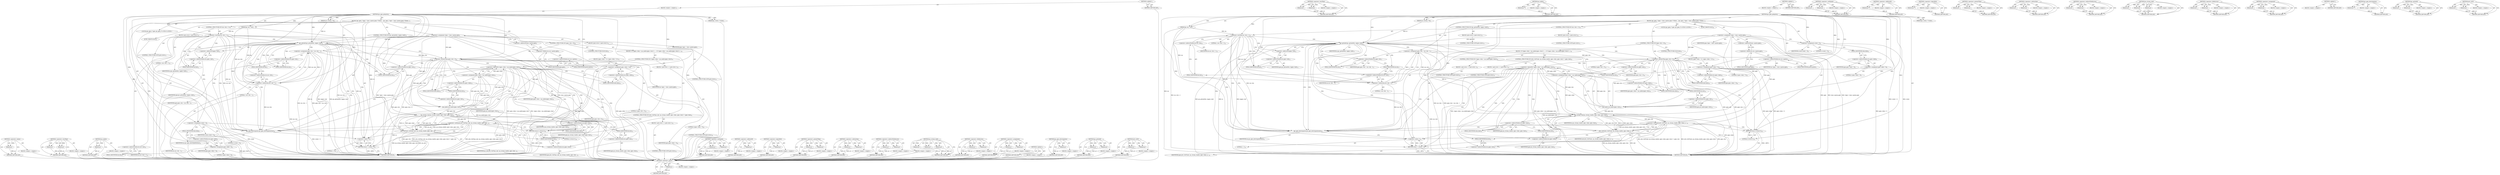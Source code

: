 digraph "JAS_CAST" {
vulnerable_199 [label=<(METHOD,&lt;operator&gt;.minus)>];
vulnerable_200 [label=<(PARAM,p1)>];
vulnerable_201 [label=<(BLOCK,&lt;empty&gt;,&lt;empty&gt;)>];
vulnerable_202 [label=<(METHOD_RETURN,ANY)>];
vulnerable_151 [label=<(METHOD,&lt;operator&gt;.lessThan)>];
vulnerable_152 [label=<(PARAM,p1)>];
vulnerable_153 [label=<(PARAM,p2)>];
vulnerable_154 [label=<(BLOCK,&lt;empty&gt;,&lt;empty&gt;)>];
vulnerable_155 [label=<(METHOD_RETURN,ANY)>];
vulnerable_175 [label=<(METHOD,jas_malloc)>];
vulnerable_176 [label=<(PARAM,p1)>];
vulnerable_177 [label=<(BLOCK,&lt;empty&gt;,&lt;empty&gt;)>];
vulnerable_178 [label=<(METHOD_RETURN,ANY)>];
vulnerable_6 [label=<(METHOD,&lt;global&gt;)<SUB>1</SUB>>];
vulnerable_7 [label=<(BLOCK,&lt;empty&gt;,&lt;empty&gt;)<SUB>1</SUB>>];
vulnerable_8 [label=<(METHOD,jpc_ppm_getparms)<SUB>1</SUB>>];
vulnerable_9 [label=<(PARAM,jpc_ms_t *ms)<SUB>1</SUB>>];
vulnerable_10 [label=<(PARAM,jpc_cstate_t *cstate)<SUB>1</SUB>>];
vulnerable_11 [label=<(PARAM,jas_stream_t *in)<SUB>1</SUB>>];
vulnerable_12 [label=<(BLOCK,{
	jpc_ppm_t *ppm = &amp;ms-&gt;parms.ppm;

	/* Elimin...,{
	jpc_ppm_t *ppm = &amp;ms-&gt;parms.ppm;

	/* Elimin...)<SUB>2</SUB>>];
vulnerable_13 [label="<(LOCAL,jpc_ppm_t* ppm: jpc_ppm_t*)<SUB>3</SUB>>"];
vulnerable_14 [label=<(&lt;operator&gt;.assignment,*ppm = &amp;ms-&gt;parms.ppm)<SUB>3</SUB>>];
vulnerable_15 [label=<(IDENTIFIER,ppm,*ppm = &amp;ms-&gt;parms.ppm)<SUB>3</SUB>>];
vulnerable_16 [label=<(&lt;operator&gt;.addressOf,&amp;ms-&gt;parms.ppm)<SUB>3</SUB>>];
vulnerable_17 [label=<(&lt;operator&gt;.fieldAccess,ms-&gt;parms.ppm)<SUB>3</SUB>>];
vulnerable_18 [label=<(&lt;operator&gt;.indirectFieldAccess,ms-&gt;parms)<SUB>3</SUB>>];
vulnerable_19 [label=<(IDENTIFIER,ms,*ppm = &amp;ms-&gt;parms.ppm)<SUB>3</SUB>>];
vulnerable_20 [label=<(FIELD_IDENTIFIER,parms,parms)<SUB>3</SUB>>];
vulnerable_21 [label=<(FIELD_IDENTIFIER,ppm,ppm)<SUB>3</SUB>>];
vulnerable_22 [label=<(&lt;operator&gt;.assignment,cstate = 0)<SUB>6</SUB>>];
vulnerable_23 [label=<(IDENTIFIER,cstate,cstate = 0)<SUB>6</SUB>>];
vulnerable_24 [label=<(LITERAL,0,cstate = 0)<SUB>6</SUB>>];
vulnerable_25 [label=<(&lt;operator&gt;.assignment,ppm-&gt;data = 0)<SUB>8</SUB>>];
vulnerable_26 [label=<(&lt;operator&gt;.indirectFieldAccess,ppm-&gt;data)<SUB>8</SUB>>];
vulnerable_27 [label=<(IDENTIFIER,ppm,ppm-&gt;data = 0)<SUB>8</SUB>>];
vulnerable_28 [label=<(FIELD_IDENTIFIER,data,data)<SUB>8</SUB>>];
vulnerable_29 [label=<(LITERAL,0,ppm-&gt;data = 0)<SUB>8</SUB>>];
vulnerable_30 [label=<(CONTROL_STRUCTURE,IF,if (ms-&gt;len &lt; 1))<SUB>10</SUB>>];
vulnerable_31 [label=<(&lt;operator&gt;.lessThan,ms-&gt;len &lt; 1)<SUB>10</SUB>>];
vulnerable_32 [label=<(&lt;operator&gt;.indirectFieldAccess,ms-&gt;len)<SUB>10</SUB>>];
vulnerable_33 [label=<(IDENTIFIER,ms,ms-&gt;len &lt; 1)<SUB>10</SUB>>];
vulnerable_34 [label=<(FIELD_IDENTIFIER,len,len)<SUB>10</SUB>>];
vulnerable_35 [label=<(LITERAL,1,ms-&gt;len &lt; 1)<SUB>10</SUB>>];
vulnerable_36 [label=<(BLOCK,{
		goto error;
	},{
		goto error;
	})<SUB>10</SUB>>];
vulnerable_37 [label=<(CONTROL_STRUCTURE,GOTO,goto error;)<SUB>11</SUB>>];
vulnerable_38 [label=<(CONTROL_STRUCTURE,IF,if (jpc_getuint8(in, &amp;ppm-&gt;ind)))<SUB>13</SUB>>];
vulnerable_39 [label=<(jpc_getuint8,jpc_getuint8(in, &amp;ppm-&gt;ind))<SUB>13</SUB>>];
vulnerable_40 [label=<(IDENTIFIER,in,jpc_getuint8(in, &amp;ppm-&gt;ind))<SUB>13</SUB>>];
vulnerable_41 [label=<(&lt;operator&gt;.addressOf,&amp;ppm-&gt;ind)<SUB>13</SUB>>];
vulnerable_42 [label=<(&lt;operator&gt;.indirectFieldAccess,ppm-&gt;ind)<SUB>13</SUB>>];
vulnerable_43 [label=<(IDENTIFIER,ppm,jpc_getuint8(in, &amp;ppm-&gt;ind))<SUB>13</SUB>>];
vulnerable_44 [label=<(FIELD_IDENTIFIER,ind,ind)<SUB>13</SUB>>];
vulnerable_45 [label=<(BLOCK,{
		goto error;
	},{
		goto error;
	})<SUB>13</SUB>>];
vulnerable_46 [label=<(CONTROL_STRUCTURE,GOTO,goto error;)<SUB>14</SUB>>];
vulnerable_47 [label=<(&lt;operator&gt;.assignment,ppm-&gt;len = ms-&gt;len - 1)<SUB>17</SUB>>];
vulnerable_48 [label=<(&lt;operator&gt;.indirectFieldAccess,ppm-&gt;len)<SUB>17</SUB>>];
vulnerable_49 [label=<(IDENTIFIER,ppm,ppm-&gt;len = ms-&gt;len - 1)<SUB>17</SUB>>];
vulnerable_50 [label=<(FIELD_IDENTIFIER,len,len)<SUB>17</SUB>>];
vulnerable_51 [label=<(&lt;operator&gt;.subtraction,ms-&gt;len - 1)<SUB>17</SUB>>];
vulnerable_52 [label=<(&lt;operator&gt;.indirectFieldAccess,ms-&gt;len)<SUB>17</SUB>>];
vulnerable_53 [label=<(IDENTIFIER,ms,ms-&gt;len - 1)<SUB>17</SUB>>];
vulnerable_54 [label=<(FIELD_IDENTIFIER,len,len)<SUB>17</SUB>>];
vulnerable_55 [label=<(LITERAL,1,ms-&gt;len - 1)<SUB>17</SUB>>];
vulnerable_56 [label=<(CONTROL_STRUCTURE,IF,if (ppm-&gt;len &gt; 0))<SUB>18</SUB>>];
vulnerable_57 [label=<(&lt;operator&gt;.greaterThan,ppm-&gt;len &gt; 0)<SUB>18</SUB>>];
vulnerable_58 [label=<(&lt;operator&gt;.indirectFieldAccess,ppm-&gt;len)<SUB>18</SUB>>];
vulnerable_59 [label=<(IDENTIFIER,ppm,ppm-&gt;len &gt; 0)<SUB>18</SUB>>];
vulnerable_60 [label=<(FIELD_IDENTIFIER,len,len)<SUB>18</SUB>>];
vulnerable_61 [label=<(LITERAL,0,ppm-&gt;len &gt; 0)<SUB>18</SUB>>];
vulnerable_62 [label=<(BLOCK,{
 		if (!(ppm-&gt;data = jas_malloc(ppm-&gt;len))) {...,{
 		if (!(ppm-&gt;data = jas_malloc(ppm-&gt;len))) {...)<SUB>18</SUB>>];
vulnerable_63 [label=<(CONTROL_STRUCTURE,IF,if (!(ppm-&gt;data = jas_malloc(ppm-&gt;len))))<SUB>19</SUB>>];
vulnerable_64 [label=<(&lt;operator&gt;.logicalNot,!(ppm-&gt;data = jas_malloc(ppm-&gt;len)))<SUB>19</SUB>>];
vulnerable_65 [label=<(&lt;operator&gt;.assignment,ppm-&gt;data = jas_malloc(ppm-&gt;len))<SUB>19</SUB>>];
vulnerable_66 [label=<(&lt;operator&gt;.indirectFieldAccess,ppm-&gt;data)<SUB>19</SUB>>];
vulnerable_67 [label=<(IDENTIFIER,ppm,ppm-&gt;data = jas_malloc(ppm-&gt;len))<SUB>19</SUB>>];
vulnerable_68 [label=<(FIELD_IDENTIFIER,data,data)<SUB>19</SUB>>];
vulnerable_69 [label=<(jas_malloc,jas_malloc(ppm-&gt;len))<SUB>19</SUB>>];
vulnerable_70 [label=<(&lt;operator&gt;.indirectFieldAccess,ppm-&gt;len)<SUB>19</SUB>>];
vulnerable_71 [label=<(IDENTIFIER,ppm,jas_malloc(ppm-&gt;len))<SUB>19</SUB>>];
vulnerable_72 [label=<(FIELD_IDENTIFIER,len,len)<SUB>19</SUB>>];
vulnerable_73 [label=<(BLOCK,{
 			goto error;
 		},{
 			goto error;
 		})<SUB>19</SUB>>];
vulnerable_74 [label=<(CONTROL_STRUCTURE,GOTO,goto error;)<SUB>20</SUB>>];
vulnerable_75 [label=<(CONTROL_STRUCTURE,IF,if (JAS_CAST(uint, jas_stream_read(in, ppm-&gt;data, ppm-&gt;len)) != ppm-&gt;len))<SUB>22</SUB>>];
vulnerable_76 [label=<(&lt;operator&gt;.notEquals,JAS_CAST(uint, jas_stream_read(in, ppm-&gt;data, p...)<SUB>22</SUB>>];
vulnerable_77 [label=<(JAS_CAST,JAS_CAST(uint, jas_stream_read(in, ppm-&gt;data, p...)<SUB>22</SUB>>];
vulnerable_78 [label=<(IDENTIFIER,uint,JAS_CAST(uint, jas_stream_read(in, ppm-&gt;data, p...)<SUB>22</SUB>>];
vulnerable_79 [label=<(jas_stream_read,jas_stream_read(in, ppm-&gt;data, ppm-&gt;len))<SUB>22</SUB>>];
vulnerable_80 [label=<(IDENTIFIER,in,jas_stream_read(in, ppm-&gt;data, ppm-&gt;len))<SUB>22</SUB>>];
vulnerable_81 [label=<(&lt;operator&gt;.indirectFieldAccess,ppm-&gt;data)<SUB>22</SUB>>];
vulnerable_82 [label=<(IDENTIFIER,ppm,jas_stream_read(in, ppm-&gt;data, ppm-&gt;len))<SUB>22</SUB>>];
vulnerable_83 [label=<(FIELD_IDENTIFIER,data,data)<SUB>22</SUB>>];
vulnerable_84 [label=<(&lt;operator&gt;.indirectFieldAccess,ppm-&gt;len)<SUB>22</SUB>>];
vulnerable_85 [label=<(IDENTIFIER,ppm,jas_stream_read(in, ppm-&gt;data, ppm-&gt;len))<SUB>22</SUB>>];
vulnerable_86 [label=<(FIELD_IDENTIFIER,len,len)<SUB>22</SUB>>];
vulnerable_87 [label=<(&lt;operator&gt;.indirectFieldAccess,ppm-&gt;len)<SUB>22</SUB>>];
vulnerable_88 [label=<(IDENTIFIER,ppm,JAS_CAST(uint, jas_stream_read(in, ppm-&gt;data, p...)<SUB>22</SUB>>];
vulnerable_89 [label=<(FIELD_IDENTIFIER,len,len)<SUB>22</SUB>>];
vulnerable_90 [label=<(BLOCK,{
 			goto error;
 		},{
 			goto error;
 		})<SUB>22</SUB>>];
vulnerable_91 [label=<(CONTROL_STRUCTURE,GOTO,goto error;)<SUB>23</SUB>>];
vulnerable_92 [label=<(CONTROL_STRUCTURE,ELSE,else)<SUB>25</SUB>>];
vulnerable_93 [label=<(BLOCK,{
		ppm-&gt;data = 0;
	},{
		ppm-&gt;data = 0;
	})<SUB>25</SUB>>];
vulnerable_94 [label=<(&lt;operator&gt;.assignment,ppm-&gt;data = 0)<SUB>26</SUB>>];
vulnerable_95 [label=<(&lt;operator&gt;.indirectFieldAccess,ppm-&gt;data)<SUB>26</SUB>>];
vulnerable_96 [label=<(IDENTIFIER,ppm,ppm-&gt;data = 0)<SUB>26</SUB>>];
vulnerable_97 [label=<(FIELD_IDENTIFIER,data,data)<SUB>26</SUB>>];
vulnerable_98 [label=<(LITERAL,0,ppm-&gt;data = 0)<SUB>26</SUB>>];
vulnerable_99 [label=<(RETURN,return 0;,return 0;)<SUB>28</SUB>>];
vulnerable_100 [label=<(LITERAL,0,return 0;)<SUB>28</SUB>>];
vulnerable_101 [label=<(JUMP_TARGET,error)<SUB>30</SUB>>];
vulnerable_102 [label=<(jpc_ppm_destroyparms,jpc_ppm_destroyparms(ms))<SUB>31</SUB>>];
vulnerable_103 [label=<(IDENTIFIER,ms,jpc_ppm_destroyparms(ms))<SUB>31</SUB>>];
vulnerable_104 [label=<(RETURN,return -1;,return -1;)<SUB>32</SUB>>];
vulnerable_105 [label=<(&lt;operator&gt;.minus,-1)<SUB>32</SUB>>];
vulnerable_106 [label=<(LITERAL,1,-1)<SUB>32</SUB>>];
vulnerable_107 [label=<(METHOD_RETURN,int)<SUB>1</SUB>>];
vulnerable_109 [label=<(METHOD_RETURN,ANY)<SUB>1</SUB>>];
vulnerable_179 [label=<(METHOD,&lt;operator&gt;.notEquals)>];
vulnerable_180 [label=<(PARAM,p1)>];
vulnerable_181 [label=<(PARAM,p2)>];
vulnerable_182 [label=<(BLOCK,&lt;empty&gt;,&lt;empty&gt;)>];
vulnerable_183 [label=<(METHOD_RETURN,ANY)>];
vulnerable_137 [label=<(METHOD,&lt;operator&gt;.addressOf)>];
vulnerable_138 [label=<(PARAM,p1)>];
vulnerable_139 [label=<(BLOCK,&lt;empty&gt;,&lt;empty&gt;)>];
vulnerable_140 [label=<(METHOD_RETURN,ANY)>];
vulnerable_171 [label=<(METHOD,&lt;operator&gt;.logicalNot)>];
vulnerable_172 [label=<(PARAM,p1)>];
vulnerable_173 [label=<(BLOCK,&lt;empty&gt;,&lt;empty&gt;)>];
vulnerable_174 [label=<(METHOD_RETURN,ANY)>];
vulnerable_166 [label=<(METHOD,&lt;operator&gt;.greaterThan)>];
vulnerable_167 [label=<(PARAM,p1)>];
vulnerable_168 [label=<(PARAM,p2)>];
vulnerable_169 [label=<(BLOCK,&lt;empty&gt;,&lt;empty&gt;)>];
vulnerable_170 [label=<(METHOD_RETURN,ANY)>];
vulnerable_161 [label=<(METHOD,&lt;operator&gt;.subtraction)>];
vulnerable_162 [label=<(PARAM,p1)>];
vulnerable_163 [label=<(PARAM,p2)>];
vulnerable_164 [label=<(BLOCK,&lt;empty&gt;,&lt;empty&gt;)>];
vulnerable_165 [label=<(METHOD_RETURN,ANY)>];
vulnerable_146 [label=<(METHOD,&lt;operator&gt;.indirectFieldAccess)>];
vulnerable_147 [label=<(PARAM,p1)>];
vulnerable_148 [label=<(PARAM,p2)>];
vulnerable_149 [label=<(BLOCK,&lt;empty&gt;,&lt;empty&gt;)>];
vulnerable_150 [label=<(METHOD_RETURN,ANY)>];
vulnerable_189 [label=<(METHOD,jas_stream_read)>];
vulnerable_190 [label=<(PARAM,p1)>];
vulnerable_191 [label=<(PARAM,p2)>];
vulnerable_192 [label=<(PARAM,p3)>];
vulnerable_193 [label=<(BLOCK,&lt;empty&gt;,&lt;empty&gt;)>];
vulnerable_194 [label=<(METHOD_RETURN,ANY)>];
vulnerable_141 [label=<(METHOD,&lt;operator&gt;.fieldAccess)>];
vulnerable_142 [label=<(PARAM,p1)>];
vulnerable_143 [label=<(PARAM,p2)>];
vulnerable_144 [label=<(BLOCK,&lt;empty&gt;,&lt;empty&gt;)>];
vulnerable_145 [label=<(METHOD_RETURN,ANY)>];
vulnerable_132 [label=<(METHOD,&lt;operator&gt;.assignment)>];
vulnerable_133 [label=<(PARAM,p1)>];
vulnerable_134 [label=<(PARAM,p2)>];
vulnerable_135 [label=<(BLOCK,&lt;empty&gt;,&lt;empty&gt;)>];
vulnerable_136 [label=<(METHOD_RETURN,ANY)>];
vulnerable_126 [label=<(METHOD,&lt;global&gt;)<SUB>1</SUB>>];
vulnerable_127 [label=<(BLOCK,&lt;empty&gt;,&lt;empty&gt;)>];
vulnerable_128 [label=<(METHOD_RETURN,ANY)>];
vulnerable_195 [label=<(METHOD,jpc_ppm_destroyparms)>];
vulnerable_196 [label=<(PARAM,p1)>];
vulnerable_197 [label=<(BLOCK,&lt;empty&gt;,&lt;empty&gt;)>];
vulnerable_198 [label=<(METHOD_RETURN,ANY)>];
vulnerable_156 [label=<(METHOD,jpc_getuint8)>];
vulnerable_157 [label=<(PARAM,p1)>];
vulnerable_158 [label=<(PARAM,p2)>];
vulnerable_159 [label=<(BLOCK,&lt;empty&gt;,&lt;empty&gt;)>];
vulnerable_160 [label=<(METHOD_RETURN,ANY)>];
vulnerable_184 [label=<(METHOD,JAS_CAST)>];
vulnerable_185 [label=<(PARAM,p1)>];
vulnerable_186 [label=<(PARAM,p2)>];
vulnerable_187 [label=<(BLOCK,&lt;empty&gt;,&lt;empty&gt;)>];
vulnerable_188 [label=<(METHOD_RETURN,ANY)>];
fixed_199 [label=<(METHOD,&lt;operator&gt;.minus)>];
fixed_200 [label=<(PARAM,p1)>];
fixed_201 [label=<(BLOCK,&lt;empty&gt;,&lt;empty&gt;)>];
fixed_202 [label=<(METHOD_RETURN,ANY)>];
fixed_151 [label=<(METHOD,&lt;operator&gt;.lessThan)>];
fixed_152 [label=<(PARAM,p1)>];
fixed_153 [label=<(PARAM,p2)>];
fixed_154 [label=<(BLOCK,&lt;empty&gt;,&lt;empty&gt;)>];
fixed_155 [label=<(METHOD_RETURN,ANY)>];
fixed_175 [label=<(METHOD,jas_malloc)>];
fixed_176 [label=<(PARAM,p1)>];
fixed_177 [label=<(BLOCK,&lt;empty&gt;,&lt;empty&gt;)>];
fixed_178 [label=<(METHOD_RETURN,ANY)>];
fixed_6 [label=<(METHOD,&lt;global&gt;)<SUB>1</SUB>>];
fixed_7 [label=<(BLOCK,&lt;empty&gt;,&lt;empty&gt;)<SUB>1</SUB>>];
fixed_8 [label=<(METHOD,jpc_ppm_getparms)<SUB>1</SUB>>];
fixed_9 [label=<(PARAM,jpc_ms_t *ms)<SUB>1</SUB>>];
fixed_10 [label=<(PARAM,jpc_cstate_t *cstate)<SUB>1</SUB>>];
fixed_11 [label=<(PARAM,jas_stream_t *in)<SUB>1</SUB>>];
fixed_12 [label=<(BLOCK,{
	jpc_ppm_t *ppm = &amp;ms-&gt;parms.ppm;

	/* Elimin...,{
	jpc_ppm_t *ppm = &amp;ms-&gt;parms.ppm;

	/* Elimin...)<SUB>2</SUB>>];
fixed_13 [label="<(LOCAL,jpc_ppm_t* ppm: jpc_ppm_t*)<SUB>3</SUB>>"];
fixed_14 [label=<(&lt;operator&gt;.assignment,*ppm = &amp;ms-&gt;parms.ppm)<SUB>3</SUB>>];
fixed_15 [label=<(IDENTIFIER,ppm,*ppm = &amp;ms-&gt;parms.ppm)<SUB>3</SUB>>];
fixed_16 [label=<(&lt;operator&gt;.addressOf,&amp;ms-&gt;parms.ppm)<SUB>3</SUB>>];
fixed_17 [label=<(&lt;operator&gt;.fieldAccess,ms-&gt;parms.ppm)<SUB>3</SUB>>];
fixed_18 [label=<(&lt;operator&gt;.indirectFieldAccess,ms-&gt;parms)<SUB>3</SUB>>];
fixed_19 [label=<(IDENTIFIER,ms,*ppm = &amp;ms-&gt;parms.ppm)<SUB>3</SUB>>];
fixed_20 [label=<(FIELD_IDENTIFIER,parms,parms)<SUB>3</SUB>>];
fixed_21 [label=<(FIELD_IDENTIFIER,ppm,ppm)<SUB>3</SUB>>];
fixed_22 [label=<(&lt;operator&gt;.assignment,cstate = 0)<SUB>6</SUB>>];
fixed_23 [label=<(IDENTIFIER,cstate,cstate = 0)<SUB>6</SUB>>];
fixed_24 [label=<(LITERAL,0,cstate = 0)<SUB>6</SUB>>];
fixed_25 [label=<(&lt;operator&gt;.assignment,ppm-&gt;data = 0)<SUB>8</SUB>>];
fixed_26 [label=<(&lt;operator&gt;.indirectFieldAccess,ppm-&gt;data)<SUB>8</SUB>>];
fixed_27 [label=<(IDENTIFIER,ppm,ppm-&gt;data = 0)<SUB>8</SUB>>];
fixed_28 [label=<(FIELD_IDENTIFIER,data,data)<SUB>8</SUB>>];
fixed_29 [label=<(LITERAL,0,ppm-&gt;data = 0)<SUB>8</SUB>>];
fixed_30 [label=<(CONTROL_STRUCTURE,IF,if (ms-&gt;len &lt; 1))<SUB>10</SUB>>];
fixed_31 [label=<(&lt;operator&gt;.lessThan,ms-&gt;len &lt; 1)<SUB>10</SUB>>];
fixed_32 [label=<(&lt;operator&gt;.indirectFieldAccess,ms-&gt;len)<SUB>10</SUB>>];
fixed_33 [label=<(IDENTIFIER,ms,ms-&gt;len &lt; 1)<SUB>10</SUB>>];
fixed_34 [label=<(FIELD_IDENTIFIER,len,len)<SUB>10</SUB>>];
fixed_35 [label=<(LITERAL,1,ms-&gt;len &lt; 1)<SUB>10</SUB>>];
fixed_36 [label=<(BLOCK,{
		goto error;
	},{
		goto error;
	})<SUB>10</SUB>>];
fixed_37 [label=<(CONTROL_STRUCTURE,GOTO,goto error;)<SUB>11</SUB>>];
fixed_38 [label=<(CONTROL_STRUCTURE,IF,if (jpc_getuint8(in, &amp;ppm-&gt;ind)))<SUB>13</SUB>>];
fixed_39 [label=<(jpc_getuint8,jpc_getuint8(in, &amp;ppm-&gt;ind))<SUB>13</SUB>>];
fixed_40 [label=<(IDENTIFIER,in,jpc_getuint8(in, &amp;ppm-&gt;ind))<SUB>13</SUB>>];
fixed_41 [label=<(&lt;operator&gt;.addressOf,&amp;ppm-&gt;ind)<SUB>13</SUB>>];
fixed_42 [label=<(&lt;operator&gt;.indirectFieldAccess,ppm-&gt;ind)<SUB>13</SUB>>];
fixed_43 [label=<(IDENTIFIER,ppm,jpc_getuint8(in, &amp;ppm-&gt;ind))<SUB>13</SUB>>];
fixed_44 [label=<(FIELD_IDENTIFIER,ind,ind)<SUB>13</SUB>>];
fixed_45 [label=<(BLOCK,{
		goto error;
	},{
		goto error;
	})<SUB>13</SUB>>];
fixed_46 [label=<(CONTROL_STRUCTURE,GOTO,goto error;)<SUB>14</SUB>>];
fixed_47 [label=<(&lt;operator&gt;.assignment,ppm-&gt;len = ms-&gt;len - 1)<SUB>17</SUB>>];
fixed_48 [label=<(&lt;operator&gt;.indirectFieldAccess,ppm-&gt;len)<SUB>17</SUB>>];
fixed_49 [label=<(IDENTIFIER,ppm,ppm-&gt;len = ms-&gt;len - 1)<SUB>17</SUB>>];
fixed_50 [label=<(FIELD_IDENTIFIER,len,len)<SUB>17</SUB>>];
fixed_51 [label=<(&lt;operator&gt;.subtraction,ms-&gt;len - 1)<SUB>17</SUB>>];
fixed_52 [label=<(&lt;operator&gt;.indirectFieldAccess,ms-&gt;len)<SUB>17</SUB>>];
fixed_53 [label=<(IDENTIFIER,ms,ms-&gt;len - 1)<SUB>17</SUB>>];
fixed_54 [label=<(FIELD_IDENTIFIER,len,len)<SUB>17</SUB>>];
fixed_55 [label=<(LITERAL,1,ms-&gt;len - 1)<SUB>17</SUB>>];
fixed_56 [label=<(CONTROL_STRUCTURE,IF,if (ppm-&gt;len &gt; 0))<SUB>18</SUB>>];
fixed_57 [label=<(&lt;operator&gt;.greaterThan,ppm-&gt;len &gt; 0)<SUB>18</SUB>>];
fixed_58 [label=<(&lt;operator&gt;.indirectFieldAccess,ppm-&gt;len)<SUB>18</SUB>>];
fixed_59 [label=<(IDENTIFIER,ppm,ppm-&gt;len &gt; 0)<SUB>18</SUB>>];
fixed_60 [label=<(FIELD_IDENTIFIER,len,len)<SUB>18</SUB>>];
fixed_61 [label=<(LITERAL,0,ppm-&gt;len &gt; 0)<SUB>18</SUB>>];
fixed_62 [label=<(BLOCK,{
 		if (!(ppm-&gt;data = jas_malloc(ppm-&gt;len))) {...,{
 		if (!(ppm-&gt;data = jas_malloc(ppm-&gt;len))) {...)<SUB>18</SUB>>];
fixed_63 [label=<(CONTROL_STRUCTURE,IF,if (!(ppm-&gt;data = jas_malloc(ppm-&gt;len))))<SUB>19</SUB>>];
fixed_64 [label=<(&lt;operator&gt;.logicalNot,!(ppm-&gt;data = jas_malloc(ppm-&gt;len)))<SUB>19</SUB>>];
fixed_65 [label=<(&lt;operator&gt;.assignment,ppm-&gt;data = jas_malloc(ppm-&gt;len))<SUB>19</SUB>>];
fixed_66 [label=<(&lt;operator&gt;.indirectFieldAccess,ppm-&gt;data)<SUB>19</SUB>>];
fixed_67 [label=<(IDENTIFIER,ppm,ppm-&gt;data = jas_malloc(ppm-&gt;len))<SUB>19</SUB>>];
fixed_68 [label=<(FIELD_IDENTIFIER,data,data)<SUB>19</SUB>>];
fixed_69 [label=<(jas_malloc,jas_malloc(ppm-&gt;len))<SUB>19</SUB>>];
fixed_70 [label=<(&lt;operator&gt;.indirectFieldAccess,ppm-&gt;len)<SUB>19</SUB>>];
fixed_71 [label=<(IDENTIFIER,ppm,jas_malloc(ppm-&gt;len))<SUB>19</SUB>>];
fixed_72 [label=<(FIELD_IDENTIFIER,len,len)<SUB>19</SUB>>];
fixed_73 [label=<(BLOCK,{
 			goto error;
 		},{
 			goto error;
 		})<SUB>19</SUB>>];
fixed_74 [label=<(CONTROL_STRUCTURE,GOTO,goto error;)<SUB>20</SUB>>];
fixed_75 [label=<(CONTROL_STRUCTURE,IF,if (JAS_CAST(jas_uint, jas_stream_read(in, ppm-&gt;data, ppm-&gt;len)) != ppm-&gt;len))<SUB>22</SUB>>];
fixed_76 [label=<(&lt;operator&gt;.notEquals,JAS_CAST(jas_uint, jas_stream_read(in, ppm-&gt;dat...)<SUB>22</SUB>>];
fixed_77 [label=<(JAS_CAST,JAS_CAST(jas_uint, jas_stream_read(in, ppm-&gt;dat...)<SUB>22</SUB>>];
fixed_78 [label=<(IDENTIFIER,jas_uint,JAS_CAST(jas_uint, jas_stream_read(in, ppm-&gt;dat...)<SUB>22</SUB>>];
fixed_79 [label=<(jas_stream_read,jas_stream_read(in, ppm-&gt;data, ppm-&gt;len))<SUB>22</SUB>>];
fixed_80 [label=<(IDENTIFIER,in,jas_stream_read(in, ppm-&gt;data, ppm-&gt;len))<SUB>22</SUB>>];
fixed_81 [label=<(&lt;operator&gt;.indirectFieldAccess,ppm-&gt;data)<SUB>22</SUB>>];
fixed_82 [label=<(IDENTIFIER,ppm,jas_stream_read(in, ppm-&gt;data, ppm-&gt;len))<SUB>22</SUB>>];
fixed_83 [label=<(FIELD_IDENTIFIER,data,data)<SUB>22</SUB>>];
fixed_84 [label=<(&lt;operator&gt;.indirectFieldAccess,ppm-&gt;len)<SUB>22</SUB>>];
fixed_85 [label=<(IDENTIFIER,ppm,jas_stream_read(in, ppm-&gt;data, ppm-&gt;len))<SUB>22</SUB>>];
fixed_86 [label=<(FIELD_IDENTIFIER,len,len)<SUB>22</SUB>>];
fixed_87 [label=<(&lt;operator&gt;.indirectFieldAccess,ppm-&gt;len)<SUB>22</SUB>>];
fixed_88 [label=<(IDENTIFIER,ppm,JAS_CAST(jas_uint, jas_stream_read(in, ppm-&gt;dat...)<SUB>22</SUB>>];
fixed_89 [label=<(FIELD_IDENTIFIER,len,len)<SUB>22</SUB>>];
fixed_90 [label=<(BLOCK,{
 			goto error;
 		},{
 			goto error;
 		})<SUB>22</SUB>>];
fixed_91 [label=<(CONTROL_STRUCTURE,GOTO,goto error;)<SUB>23</SUB>>];
fixed_92 [label=<(CONTROL_STRUCTURE,ELSE,else)<SUB>25</SUB>>];
fixed_93 [label=<(BLOCK,{
		ppm-&gt;data = 0;
	},{
		ppm-&gt;data = 0;
	})<SUB>25</SUB>>];
fixed_94 [label=<(&lt;operator&gt;.assignment,ppm-&gt;data = 0)<SUB>26</SUB>>];
fixed_95 [label=<(&lt;operator&gt;.indirectFieldAccess,ppm-&gt;data)<SUB>26</SUB>>];
fixed_96 [label=<(IDENTIFIER,ppm,ppm-&gt;data = 0)<SUB>26</SUB>>];
fixed_97 [label=<(FIELD_IDENTIFIER,data,data)<SUB>26</SUB>>];
fixed_98 [label=<(LITERAL,0,ppm-&gt;data = 0)<SUB>26</SUB>>];
fixed_99 [label=<(RETURN,return 0;,return 0;)<SUB>28</SUB>>];
fixed_100 [label=<(LITERAL,0,return 0;)<SUB>28</SUB>>];
fixed_101 [label=<(JUMP_TARGET,error)<SUB>30</SUB>>];
fixed_102 [label=<(jpc_ppm_destroyparms,jpc_ppm_destroyparms(ms))<SUB>31</SUB>>];
fixed_103 [label=<(IDENTIFIER,ms,jpc_ppm_destroyparms(ms))<SUB>31</SUB>>];
fixed_104 [label=<(RETURN,return -1;,return -1;)<SUB>32</SUB>>];
fixed_105 [label=<(&lt;operator&gt;.minus,-1)<SUB>32</SUB>>];
fixed_106 [label=<(LITERAL,1,-1)<SUB>32</SUB>>];
fixed_107 [label=<(METHOD_RETURN,int)<SUB>1</SUB>>];
fixed_109 [label=<(METHOD_RETURN,ANY)<SUB>1</SUB>>];
fixed_179 [label=<(METHOD,&lt;operator&gt;.notEquals)>];
fixed_180 [label=<(PARAM,p1)>];
fixed_181 [label=<(PARAM,p2)>];
fixed_182 [label=<(BLOCK,&lt;empty&gt;,&lt;empty&gt;)>];
fixed_183 [label=<(METHOD_RETURN,ANY)>];
fixed_137 [label=<(METHOD,&lt;operator&gt;.addressOf)>];
fixed_138 [label=<(PARAM,p1)>];
fixed_139 [label=<(BLOCK,&lt;empty&gt;,&lt;empty&gt;)>];
fixed_140 [label=<(METHOD_RETURN,ANY)>];
fixed_171 [label=<(METHOD,&lt;operator&gt;.logicalNot)>];
fixed_172 [label=<(PARAM,p1)>];
fixed_173 [label=<(BLOCK,&lt;empty&gt;,&lt;empty&gt;)>];
fixed_174 [label=<(METHOD_RETURN,ANY)>];
fixed_166 [label=<(METHOD,&lt;operator&gt;.greaterThan)>];
fixed_167 [label=<(PARAM,p1)>];
fixed_168 [label=<(PARAM,p2)>];
fixed_169 [label=<(BLOCK,&lt;empty&gt;,&lt;empty&gt;)>];
fixed_170 [label=<(METHOD_RETURN,ANY)>];
fixed_161 [label=<(METHOD,&lt;operator&gt;.subtraction)>];
fixed_162 [label=<(PARAM,p1)>];
fixed_163 [label=<(PARAM,p2)>];
fixed_164 [label=<(BLOCK,&lt;empty&gt;,&lt;empty&gt;)>];
fixed_165 [label=<(METHOD_RETURN,ANY)>];
fixed_146 [label=<(METHOD,&lt;operator&gt;.indirectFieldAccess)>];
fixed_147 [label=<(PARAM,p1)>];
fixed_148 [label=<(PARAM,p2)>];
fixed_149 [label=<(BLOCK,&lt;empty&gt;,&lt;empty&gt;)>];
fixed_150 [label=<(METHOD_RETURN,ANY)>];
fixed_189 [label=<(METHOD,jas_stream_read)>];
fixed_190 [label=<(PARAM,p1)>];
fixed_191 [label=<(PARAM,p2)>];
fixed_192 [label=<(PARAM,p3)>];
fixed_193 [label=<(BLOCK,&lt;empty&gt;,&lt;empty&gt;)>];
fixed_194 [label=<(METHOD_RETURN,ANY)>];
fixed_141 [label=<(METHOD,&lt;operator&gt;.fieldAccess)>];
fixed_142 [label=<(PARAM,p1)>];
fixed_143 [label=<(PARAM,p2)>];
fixed_144 [label=<(BLOCK,&lt;empty&gt;,&lt;empty&gt;)>];
fixed_145 [label=<(METHOD_RETURN,ANY)>];
fixed_132 [label=<(METHOD,&lt;operator&gt;.assignment)>];
fixed_133 [label=<(PARAM,p1)>];
fixed_134 [label=<(PARAM,p2)>];
fixed_135 [label=<(BLOCK,&lt;empty&gt;,&lt;empty&gt;)>];
fixed_136 [label=<(METHOD_RETURN,ANY)>];
fixed_126 [label=<(METHOD,&lt;global&gt;)<SUB>1</SUB>>];
fixed_127 [label=<(BLOCK,&lt;empty&gt;,&lt;empty&gt;)>];
fixed_128 [label=<(METHOD_RETURN,ANY)>];
fixed_195 [label=<(METHOD,jpc_ppm_destroyparms)>];
fixed_196 [label=<(PARAM,p1)>];
fixed_197 [label=<(BLOCK,&lt;empty&gt;,&lt;empty&gt;)>];
fixed_198 [label=<(METHOD_RETURN,ANY)>];
fixed_156 [label=<(METHOD,jpc_getuint8)>];
fixed_157 [label=<(PARAM,p1)>];
fixed_158 [label=<(PARAM,p2)>];
fixed_159 [label=<(BLOCK,&lt;empty&gt;,&lt;empty&gt;)>];
fixed_160 [label=<(METHOD_RETURN,ANY)>];
fixed_184 [label=<(METHOD,JAS_CAST)>];
fixed_185 [label=<(PARAM,p1)>];
fixed_186 [label=<(PARAM,p2)>];
fixed_187 [label=<(BLOCK,&lt;empty&gt;,&lt;empty&gt;)>];
fixed_188 [label=<(METHOD_RETURN,ANY)>];
vulnerable_199 -> vulnerable_200  [key=0, label="AST: "];
vulnerable_199 -> vulnerable_200  [key=1, label="DDG: "];
vulnerable_199 -> vulnerable_201  [key=0, label="AST: "];
vulnerable_199 -> vulnerable_202  [key=0, label="AST: "];
vulnerable_199 -> vulnerable_202  [key=1, label="CFG: "];
vulnerable_200 -> vulnerable_202  [key=0, label="DDG: p1"];
vulnerable_151 -> vulnerable_152  [key=0, label="AST: "];
vulnerable_151 -> vulnerable_152  [key=1, label="DDG: "];
vulnerable_151 -> vulnerable_154  [key=0, label="AST: "];
vulnerable_151 -> vulnerable_153  [key=0, label="AST: "];
vulnerable_151 -> vulnerable_153  [key=1, label="DDG: "];
vulnerable_151 -> vulnerable_155  [key=0, label="AST: "];
vulnerable_151 -> vulnerable_155  [key=1, label="CFG: "];
vulnerable_152 -> vulnerable_155  [key=0, label="DDG: p1"];
vulnerable_153 -> vulnerable_155  [key=0, label="DDG: p2"];
vulnerable_175 -> vulnerable_176  [key=0, label="AST: "];
vulnerable_175 -> vulnerable_176  [key=1, label="DDG: "];
vulnerable_175 -> vulnerable_177  [key=0, label="AST: "];
vulnerable_175 -> vulnerable_178  [key=0, label="AST: "];
vulnerable_175 -> vulnerable_178  [key=1, label="CFG: "];
vulnerable_176 -> vulnerable_178  [key=0, label="DDG: p1"];
vulnerable_6 -> vulnerable_7  [key=0, label="AST: "];
vulnerable_6 -> vulnerable_109  [key=0, label="AST: "];
vulnerable_6 -> vulnerable_109  [key=1, label="CFG: "];
vulnerable_7 -> vulnerable_8  [key=0, label="AST: "];
vulnerable_8 -> vulnerable_9  [key=0, label="AST: "];
vulnerable_8 -> vulnerable_9  [key=1, label="DDG: "];
vulnerable_8 -> vulnerable_10  [key=0, label="AST: "];
vulnerable_8 -> vulnerable_10  [key=1, label="DDG: "];
vulnerable_8 -> vulnerable_11  [key=0, label="AST: "];
vulnerable_8 -> vulnerable_11  [key=1, label="DDG: "];
vulnerable_8 -> vulnerable_12  [key=0, label="AST: "];
vulnerable_8 -> vulnerable_107  [key=0, label="AST: "];
vulnerable_8 -> vulnerable_20  [key=0, label="CFG: "];
vulnerable_8 -> vulnerable_22  [key=0, label="DDG: "];
vulnerable_8 -> vulnerable_25  [key=0, label="DDG: "];
vulnerable_8 -> vulnerable_99  [key=0, label="DDG: "];
vulnerable_8 -> vulnerable_100  [key=0, label="DDG: "];
vulnerable_8 -> vulnerable_102  [key=0, label="DDG: "];
vulnerable_8 -> vulnerable_31  [key=0, label="DDG: "];
vulnerable_8 -> vulnerable_39  [key=0, label="DDG: "];
vulnerable_8 -> vulnerable_51  [key=0, label="DDG: "];
vulnerable_8 -> vulnerable_57  [key=0, label="DDG: "];
vulnerable_8 -> vulnerable_105  [key=0, label="DDG: "];
vulnerable_8 -> vulnerable_94  [key=0, label="DDG: "];
vulnerable_8 -> vulnerable_77  [key=0, label="DDG: "];
vulnerable_8 -> vulnerable_79  [key=0, label="DDG: "];
vulnerable_9 -> vulnerable_107  [key=0, label="DDG: ms"];
vulnerable_9 -> vulnerable_102  [key=0, label="DDG: ms"];
vulnerable_9 -> vulnerable_31  [key=0, label="DDG: ms"];
vulnerable_9 -> vulnerable_51  [key=0, label="DDG: ms"];
vulnerable_11 -> vulnerable_39  [key=0, label="DDG: in"];
vulnerable_12 -> vulnerable_13  [key=0, label="AST: "];
vulnerable_12 -> vulnerable_14  [key=0, label="AST: "];
vulnerable_12 -> vulnerable_22  [key=0, label="AST: "];
vulnerable_12 -> vulnerable_25  [key=0, label="AST: "];
vulnerable_12 -> vulnerable_30  [key=0, label="AST: "];
vulnerable_12 -> vulnerable_38  [key=0, label="AST: "];
vulnerable_12 -> vulnerable_47  [key=0, label="AST: "];
vulnerable_12 -> vulnerable_56  [key=0, label="AST: "];
vulnerable_12 -> vulnerable_99  [key=0, label="AST: "];
vulnerable_12 -> vulnerable_101  [key=0, label="AST: "];
vulnerable_12 -> vulnerable_102  [key=0, label="AST: "];
vulnerable_12 -> vulnerable_104  [key=0, label="AST: "];
vulnerable_14 -> vulnerable_15  [key=0, label="AST: "];
vulnerable_14 -> vulnerable_16  [key=0, label="AST: "];
vulnerable_14 -> vulnerable_22  [key=0, label="CFG: "];
vulnerable_14 -> vulnerable_107  [key=0, label="DDG: ppm"];
vulnerable_14 -> vulnerable_107  [key=1, label="DDG: &amp;ms-&gt;parms.ppm"];
vulnerable_14 -> vulnerable_107  [key=2, label="DDG: *ppm = &amp;ms-&gt;parms.ppm"];
vulnerable_14 -> vulnerable_39  [key=0, label="DDG: ppm"];
vulnerable_14 -> vulnerable_57  [key=0, label="DDG: ppm"];
vulnerable_14 -> vulnerable_76  [key=0, label="DDG: ppm"];
vulnerable_14 -> vulnerable_69  [key=0, label="DDG: ppm"];
vulnerable_14 -> vulnerable_79  [key=0, label="DDG: ppm"];
vulnerable_16 -> vulnerable_17  [key=0, label="AST: "];
vulnerable_16 -> vulnerable_14  [key=0, label="CFG: "];
vulnerable_17 -> vulnerable_18  [key=0, label="AST: "];
vulnerable_17 -> vulnerable_21  [key=0, label="AST: "];
vulnerable_17 -> vulnerable_16  [key=0, label="CFG: "];
vulnerable_18 -> vulnerable_19  [key=0, label="AST: "];
vulnerable_18 -> vulnerable_20  [key=0, label="AST: "];
vulnerable_18 -> vulnerable_21  [key=0, label="CFG: "];
vulnerable_20 -> vulnerable_18  [key=0, label="CFG: "];
vulnerable_21 -> vulnerable_17  [key=0, label="CFG: "];
vulnerable_22 -> vulnerable_23  [key=0, label="AST: "];
vulnerable_22 -> vulnerable_24  [key=0, label="AST: "];
vulnerable_22 -> vulnerable_28  [key=0, label="CFG: "];
vulnerable_22 -> vulnerable_107  [key=0, label="DDG: cstate"];
vulnerable_22 -> vulnerable_107  [key=1, label="DDG: cstate = 0"];
vulnerable_25 -> vulnerable_26  [key=0, label="AST: "];
vulnerable_25 -> vulnerable_29  [key=0, label="AST: "];
vulnerable_25 -> vulnerable_34  [key=0, label="CFG: "];
vulnerable_25 -> vulnerable_107  [key=0, label="DDG: ppm-&gt;data = 0"];
vulnerable_26 -> vulnerable_27  [key=0, label="AST: "];
vulnerable_26 -> vulnerable_28  [key=0, label="AST: "];
vulnerable_26 -> vulnerable_25  [key=0, label="CFG: "];
vulnerable_28 -> vulnerable_26  [key=0, label="CFG: "];
vulnerable_30 -> vulnerable_31  [key=0, label="AST: "];
vulnerable_30 -> vulnerable_36  [key=0, label="AST: "];
vulnerable_31 -> vulnerable_32  [key=0, label="AST: "];
vulnerable_31 -> vulnerable_35  [key=0, label="AST: "];
vulnerable_31 -> vulnerable_102  [key=0, label="CFG: "];
vulnerable_31 -> vulnerable_102  [key=1, label="DDG: ms-&gt;len"];
vulnerable_31 -> vulnerable_102  [key=2, label="CDG: "];
vulnerable_31 -> vulnerable_44  [key=0, label="CFG: "];
vulnerable_31 -> vulnerable_44  [key=1, label="CDG: "];
vulnerable_31 -> vulnerable_107  [key=0, label="DDG: ms-&gt;len &lt; 1"];
vulnerable_31 -> vulnerable_51  [key=0, label="DDG: ms-&gt;len"];
vulnerable_31 -> vulnerable_42  [key=0, label="CDG: "];
vulnerable_31 -> vulnerable_104  [key=0, label="CDG: "];
vulnerable_31 -> vulnerable_105  [key=0, label="CDG: "];
vulnerable_31 -> vulnerable_41  [key=0, label="CDG: "];
vulnerable_31 -> vulnerable_39  [key=0, label="CDG: "];
vulnerable_32 -> vulnerable_33  [key=0, label="AST: "];
vulnerable_32 -> vulnerable_34  [key=0, label="AST: "];
vulnerable_32 -> vulnerable_31  [key=0, label="CFG: "];
vulnerable_34 -> vulnerable_32  [key=0, label="CFG: "];
vulnerable_36 -> vulnerable_37  [key=0, label="AST: "];
vulnerable_38 -> vulnerable_39  [key=0, label="AST: "];
vulnerable_38 -> vulnerable_45  [key=0, label="AST: "];
vulnerable_39 -> vulnerable_40  [key=0, label="AST: "];
vulnerable_39 -> vulnerable_41  [key=0, label="AST: "];
vulnerable_39 -> vulnerable_102  [key=0, label="CFG: "];
vulnerable_39 -> vulnerable_102  [key=1, label="CDG: "];
vulnerable_39 -> vulnerable_50  [key=0, label="CFG: "];
vulnerable_39 -> vulnerable_50  [key=1, label="CDG: "];
vulnerable_39 -> vulnerable_107  [key=0, label="DDG: in"];
vulnerable_39 -> vulnerable_107  [key=1, label="DDG: &amp;ppm-&gt;ind"];
vulnerable_39 -> vulnerable_107  [key=2, label="DDG: jpc_getuint8(in, &amp;ppm-&gt;ind)"];
vulnerable_39 -> vulnerable_79  [key=0, label="DDG: in"];
vulnerable_39 -> vulnerable_47  [key=0, label="CDG: "];
vulnerable_39 -> vulnerable_48  [key=0, label="CDG: "];
vulnerable_39 -> vulnerable_60  [key=0, label="CDG: "];
vulnerable_39 -> vulnerable_51  [key=0, label="CDG: "];
vulnerable_39 -> vulnerable_57  [key=0, label="CDG: "];
vulnerable_39 -> vulnerable_52  [key=0, label="CDG: "];
vulnerable_39 -> vulnerable_104  [key=0, label="CDG: "];
vulnerable_39 -> vulnerable_54  [key=0, label="CDG: "];
vulnerable_39 -> vulnerable_58  [key=0, label="CDG: "];
vulnerable_39 -> vulnerable_105  [key=0, label="CDG: "];
vulnerable_41 -> vulnerable_42  [key=0, label="AST: "];
vulnerable_41 -> vulnerable_39  [key=0, label="CFG: "];
vulnerable_42 -> vulnerable_43  [key=0, label="AST: "];
vulnerable_42 -> vulnerable_44  [key=0, label="AST: "];
vulnerable_42 -> vulnerable_41  [key=0, label="CFG: "];
vulnerable_44 -> vulnerable_42  [key=0, label="CFG: "];
vulnerable_45 -> vulnerable_46  [key=0, label="AST: "];
vulnerable_47 -> vulnerable_48  [key=0, label="AST: "];
vulnerable_47 -> vulnerable_51  [key=0, label="AST: "];
vulnerable_47 -> vulnerable_60  [key=0, label="CFG: "];
vulnerable_47 -> vulnerable_107  [key=0, label="DDG: ms-&gt;len - 1"];
vulnerable_47 -> vulnerable_107  [key=1, label="DDG: ppm-&gt;len = ms-&gt;len - 1"];
vulnerable_47 -> vulnerable_57  [key=0, label="DDG: ppm-&gt;len"];
vulnerable_48 -> vulnerable_49  [key=0, label="AST: "];
vulnerable_48 -> vulnerable_50  [key=0, label="AST: "];
vulnerable_48 -> vulnerable_54  [key=0, label="CFG: "];
vulnerable_50 -> vulnerable_48  [key=0, label="CFG: "];
vulnerable_51 -> vulnerable_52  [key=0, label="AST: "];
vulnerable_51 -> vulnerable_55  [key=0, label="AST: "];
vulnerable_51 -> vulnerable_47  [key=0, label="CFG: "];
vulnerable_51 -> vulnerable_47  [key=1, label="DDG: ms-&gt;len"];
vulnerable_51 -> vulnerable_47  [key=2, label="DDG: 1"];
vulnerable_51 -> vulnerable_107  [key=0, label="DDG: ms-&gt;len"];
vulnerable_51 -> vulnerable_102  [key=0, label="DDG: ms-&gt;len"];
vulnerable_52 -> vulnerable_53  [key=0, label="AST: "];
vulnerable_52 -> vulnerable_54  [key=0, label="AST: "];
vulnerable_52 -> vulnerable_51  [key=0, label="CFG: "];
vulnerable_54 -> vulnerable_52  [key=0, label="CFG: "];
vulnerable_56 -> vulnerable_57  [key=0, label="AST: "];
vulnerable_56 -> vulnerable_62  [key=0, label="AST: "];
vulnerable_56 -> vulnerable_92  [key=0, label="AST: "];
vulnerable_57 -> vulnerable_58  [key=0, label="AST: "];
vulnerable_57 -> vulnerable_61  [key=0, label="AST: "];
vulnerable_57 -> vulnerable_68  [key=0, label="CFG: "];
vulnerable_57 -> vulnerable_68  [key=1, label="CDG: "];
vulnerable_57 -> vulnerable_97  [key=0, label="CFG: "];
vulnerable_57 -> vulnerable_97  [key=1, label="CDG: "];
vulnerable_57 -> vulnerable_107  [key=0, label="DDG: ppm-&gt;len"];
vulnerable_57 -> vulnerable_107  [key=1, label="DDG: ppm-&gt;len &gt; 0"];
vulnerable_57 -> vulnerable_69  [key=0, label="DDG: ppm-&gt;len"];
vulnerable_57 -> vulnerable_69  [key=1, label="CDG: "];
vulnerable_57 -> vulnerable_94  [key=0, label="CDG: "];
vulnerable_57 -> vulnerable_64  [key=0, label="CDG: "];
vulnerable_57 -> vulnerable_66  [key=0, label="CDG: "];
vulnerable_57 -> vulnerable_99  [key=0, label="CDG: "];
vulnerable_57 -> vulnerable_72  [key=0, label="CDG: "];
vulnerable_57 -> vulnerable_95  [key=0, label="CDG: "];
vulnerable_57 -> vulnerable_65  [key=0, label="CDG: "];
vulnerable_57 -> vulnerable_70  [key=0, label="CDG: "];
vulnerable_58 -> vulnerable_59  [key=0, label="AST: "];
vulnerable_58 -> vulnerable_60  [key=0, label="AST: "];
vulnerable_58 -> vulnerable_57  [key=0, label="CFG: "];
vulnerable_60 -> vulnerable_58  [key=0, label="CFG: "];
vulnerable_62 -> vulnerable_63  [key=0, label="AST: "];
vulnerable_62 -> vulnerable_75  [key=0, label="AST: "];
vulnerable_63 -> vulnerable_64  [key=0, label="AST: "];
vulnerable_63 -> vulnerable_73  [key=0, label="AST: "];
vulnerable_64 -> vulnerable_65  [key=0, label="AST: "];
vulnerable_64 -> vulnerable_102  [key=0, label="CFG: "];
vulnerable_64 -> vulnerable_102  [key=1, label="CDG: "];
vulnerable_64 -> vulnerable_83  [key=0, label="CFG: "];
vulnerable_64 -> vulnerable_83  [key=1, label="CDG: "];
vulnerable_64 -> vulnerable_107  [key=0, label="DDG: ppm-&gt;data = jas_malloc(ppm-&gt;len)"];
vulnerable_64 -> vulnerable_107  [key=1, label="DDG: !(ppm-&gt;data = jas_malloc(ppm-&gt;len))"];
vulnerable_64 -> vulnerable_77  [key=0, label="CDG: "];
vulnerable_64 -> vulnerable_89  [key=0, label="CDG: "];
vulnerable_64 -> vulnerable_81  [key=0, label="CDG: "];
vulnerable_64 -> vulnerable_84  [key=0, label="CDG: "];
vulnerable_64 -> vulnerable_104  [key=0, label="CDG: "];
vulnerable_64 -> vulnerable_76  [key=0, label="CDG: "];
vulnerable_64 -> vulnerable_87  [key=0, label="CDG: "];
vulnerable_64 -> vulnerable_79  [key=0, label="CDG: "];
vulnerable_64 -> vulnerable_105  [key=0, label="CDG: "];
vulnerable_64 -> vulnerable_86  [key=0, label="CDG: "];
vulnerable_65 -> vulnerable_66  [key=0, label="AST: "];
vulnerable_65 -> vulnerable_69  [key=0, label="AST: "];
vulnerable_65 -> vulnerable_64  [key=0, label="CFG: "];
vulnerable_65 -> vulnerable_64  [key=1, label="DDG: ppm-&gt;data"];
vulnerable_65 -> vulnerable_107  [key=0, label="DDG: jas_malloc(ppm-&gt;len)"];
vulnerable_65 -> vulnerable_79  [key=0, label="DDG: ppm-&gt;data"];
vulnerable_66 -> vulnerable_67  [key=0, label="AST: "];
vulnerable_66 -> vulnerable_68  [key=0, label="AST: "];
vulnerable_66 -> vulnerable_72  [key=0, label="CFG: "];
vulnerable_68 -> vulnerable_66  [key=0, label="CFG: "];
vulnerable_69 -> vulnerable_70  [key=0, label="AST: "];
vulnerable_69 -> vulnerable_65  [key=0, label="CFG: "];
vulnerable_69 -> vulnerable_65  [key=1, label="DDG: ppm-&gt;len"];
vulnerable_69 -> vulnerable_64  [key=0, label="DDG: ppm-&gt;len"];
vulnerable_69 -> vulnerable_79  [key=0, label="DDG: ppm-&gt;len"];
vulnerable_70 -> vulnerable_71  [key=0, label="AST: "];
vulnerable_70 -> vulnerable_72  [key=0, label="AST: "];
vulnerable_70 -> vulnerable_69  [key=0, label="CFG: "];
vulnerable_72 -> vulnerable_70  [key=0, label="CFG: "];
vulnerable_73 -> vulnerable_74  [key=0, label="AST: "];
vulnerable_75 -> vulnerable_76  [key=0, label="AST: "];
vulnerable_75 -> vulnerable_90  [key=0, label="AST: "];
vulnerable_76 -> vulnerable_77  [key=0, label="AST: "];
vulnerable_76 -> vulnerable_87  [key=0, label="AST: "];
vulnerable_76 -> vulnerable_102  [key=0, label="CFG: "];
vulnerable_76 -> vulnerable_102  [key=1, label="CDG: "];
vulnerable_76 -> vulnerable_99  [key=0, label="CFG: "];
vulnerable_76 -> vulnerable_99  [key=1, label="CDG: "];
vulnerable_76 -> vulnerable_107  [key=0, label="DDG: JAS_CAST(uint, jas_stream_read(in, ppm-&gt;data, ppm-&gt;len))"];
vulnerable_76 -> vulnerable_107  [key=1, label="DDG: ppm-&gt;len"];
vulnerable_76 -> vulnerable_107  [key=2, label="DDG: JAS_CAST(uint, jas_stream_read(in, ppm-&gt;data, ppm-&gt;len)) != ppm-&gt;len"];
vulnerable_76 -> vulnerable_104  [key=0, label="CDG: "];
vulnerable_76 -> vulnerable_105  [key=0, label="CDG: "];
vulnerable_77 -> vulnerable_78  [key=0, label="AST: "];
vulnerable_77 -> vulnerable_79  [key=0, label="AST: "];
vulnerable_77 -> vulnerable_89  [key=0, label="CFG: "];
vulnerable_77 -> vulnerable_107  [key=0, label="DDG: jas_stream_read(in, ppm-&gt;data, ppm-&gt;len)"];
vulnerable_77 -> vulnerable_107  [key=1, label="DDG: uint"];
vulnerable_77 -> vulnerable_76  [key=0, label="DDG: uint"];
vulnerable_77 -> vulnerable_76  [key=1, label="DDG: jas_stream_read(in, ppm-&gt;data, ppm-&gt;len)"];
vulnerable_79 -> vulnerable_80  [key=0, label="AST: "];
vulnerable_79 -> vulnerable_81  [key=0, label="AST: "];
vulnerable_79 -> vulnerable_84  [key=0, label="AST: "];
vulnerable_79 -> vulnerable_77  [key=0, label="CFG: "];
vulnerable_79 -> vulnerable_77  [key=1, label="DDG: in"];
vulnerable_79 -> vulnerable_77  [key=2, label="DDG: ppm-&gt;data"];
vulnerable_79 -> vulnerable_77  [key=3, label="DDG: ppm-&gt;len"];
vulnerable_79 -> vulnerable_107  [key=0, label="DDG: in"];
vulnerable_79 -> vulnerable_107  [key=1, label="DDG: ppm-&gt;data"];
vulnerable_79 -> vulnerable_76  [key=0, label="DDG: ppm-&gt;len"];
vulnerable_81 -> vulnerable_82  [key=0, label="AST: "];
vulnerable_81 -> vulnerable_83  [key=0, label="AST: "];
vulnerable_81 -> vulnerable_86  [key=0, label="CFG: "];
vulnerable_83 -> vulnerable_81  [key=0, label="CFG: "];
vulnerable_84 -> vulnerable_85  [key=0, label="AST: "];
vulnerable_84 -> vulnerable_86  [key=0, label="AST: "];
vulnerable_84 -> vulnerable_79  [key=0, label="CFG: "];
vulnerable_86 -> vulnerable_84  [key=0, label="CFG: "];
vulnerable_87 -> vulnerable_88  [key=0, label="AST: "];
vulnerable_87 -> vulnerable_89  [key=0, label="AST: "];
vulnerable_87 -> vulnerable_76  [key=0, label="CFG: "];
vulnerable_89 -> vulnerable_87  [key=0, label="CFG: "];
vulnerable_90 -> vulnerable_91  [key=0, label="AST: "];
vulnerable_92 -> vulnerable_93  [key=0, label="AST: "];
vulnerable_93 -> vulnerable_94  [key=0, label="AST: "];
vulnerable_94 -> vulnerable_95  [key=0, label="AST: "];
vulnerable_94 -> vulnerable_98  [key=0, label="AST: "];
vulnerable_94 -> vulnerable_99  [key=0, label="CFG: "];
vulnerable_94 -> vulnerable_107  [key=0, label="DDG: ppm-&gt;data"];
vulnerable_94 -> vulnerable_107  [key=1, label="DDG: ppm-&gt;data = 0"];
vulnerable_95 -> vulnerable_96  [key=0, label="AST: "];
vulnerable_95 -> vulnerable_97  [key=0, label="AST: "];
vulnerable_95 -> vulnerable_94  [key=0, label="CFG: "];
vulnerable_97 -> vulnerable_95  [key=0, label="CFG: "];
vulnerable_99 -> vulnerable_100  [key=0, label="AST: "];
vulnerable_99 -> vulnerable_107  [key=0, label="CFG: "];
vulnerable_99 -> vulnerable_107  [key=1, label="DDG: &lt;RET&gt;"];
vulnerable_100 -> vulnerable_99  [key=0, label="DDG: 0"];
vulnerable_102 -> vulnerable_103  [key=0, label="AST: "];
vulnerable_102 -> vulnerable_105  [key=0, label="CFG: "];
vulnerable_104 -> vulnerable_105  [key=0, label="AST: "];
vulnerable_104 -> vulnerable_107  [key=0, label="CFG: "];
vulnerable_104 -> vulnerable_107  [key=1, label="DDG: &lt;RET&gt;"];
vulnerable_105 -> vulnerable_106  [key=0, label="AST: "];
vulnerable_105 -> vulnerable_104  [key=0, label="CFG: "];
vulnerable_105 -> vulnerable_104  [key=1, label="DDG: -1"];
vulnerable_179 -> vulnerable_180  [key=0, label="AST: "];
vulnerable_179 -> vulnerable_180  [key=1, label="DDG: "];
vulnerable_179 -> vulnerable_182  [key=0, label="AST: "];
vulnerable_179 -> vulnerable_181  [key=0, label="AST: "];
vulnerable_179 -> vulnerable_181  [key=1, label="DDG: "];
vulnerable_179 -> vulnerable_183  [key=0, label="AST: "];
vulnerable_179 -> vulnerable_183  [key=1, label="CFG: "];
vulnerable_180 -> vulnerable_183  [key=0, label="DDG: p1"];
vulnerable_181 -> vulnerable_183  [key=0, label="DDG: p2"];
vulnerable_137 -> vulnerable_138  [key=0, label="AST: "];
vulnerable_137 -> vulnerable_138  [key=1, label="DDG: "];
vulnerable_137 -> vulnerable_139  [key=0, label="AST: "];
vulnerable_137 -> vulnerable_140  [key=0, label="AST: "];
vulnerable_137 -> vulnerable_140  [key=1, label="CFG: "];
vulnerable_138 -> vulnerable_140  [key=0, label="DDG: p1"];
vulnerable_171 -> vulnerable_172  [key=0, label="AST: "];
vulnerable_171 -> vulnerable_172  [key=1, label="DDG: "];
vulnerable_171 -> vulnerable_173  [key=0, label="AST: "];
vulnerable_171 -> vulnerable_174  [key=0, label="AST: "];
vulnerable_171 -> vulnerable_174  [key=1, label="CFG: "];
vulnerable_172 -> vulnerable_174  [key=0, label="DDG: p1"];
vulnerable_166 -> vulnerable_167  [key=0, label="AST: "];
vulnerable_166 -> vulnerable_167  [key=1, label="DDG: "];
vulnerable_166 -> vulnerable_169  [key=0, label="AST: "];
vulnerable_166 -> vulnerable_168  [key=0, label="AST: "];
vulnerable_166 -> vulnerable_168  [key=1, label="DDG: "];
vulnerable_166 -> vulnerable_170  [key=0, label="AST: "];
vulnerable_166 -> vulnerable_170  [key=1, label="CFG: "];
vulnerable_167 -> vulnerable_170  [key=0, label="DDG: p1"];
vulnerable_168 -> vulnerable_170  [key=0, label="DDG: p2"];
vulnerable_161 -> vulnerable_162  [key=0, label="AST: "];
vulnerable_161 -> vulnerable_162  [key=1, label="DDG: "];
vulnerable_161 -> vulnerable_164  [key=0, label="AST: "];
vulnerable_161 -> vulnerable_163  [key=0, label="AST: "];
vulnerable_161 -> vulnerable_163  [key=1, label="DDG: "];
vulnerable_161 -> vulnerable_165  [key=0, label="AST: "];
vulnerable_161 -> vulnerable_165  [key=1, label="CFG: "];
vulnerable_162 -> vulnerable_165  [key=0, label="DDG: p1"];
vulnerable_163 -> vulnerable_165  [key=0, label="DDG: p2"];
vulnerable_146 -> vulnerable_147  [key=0, label="AST: "];
vulnerable_146 -> vulnerable_147  [key=1, label="DDG: "];
vulnerable_146 -> vulnerable_149  [key=0, label="AST: "];
vulnerable_146 -> vulnerable_148  [key=0, label="AST: "];
vulnerable_146 -> vulnerable_148  [key=1, label="DDG: "];
vulnerable_146 -> vulnerable_150  [key=0, label="AST: "];
vulnerable_146 -> vulnerable_150  [key=1, label="CFG: "];
vulnerable_147 -> vulnerable_150  [key=0, label="DDG: p1"];
vulnerable_148 -> vulnerable_150  [key=0, label="DDG: p2"];
vulnerable_189 -> vulnerable_190  [key=0, label="AST: "];
vulnerable_189 -> vulnerable_190  [key=1, label="DDG: "];
vulnerable_189 -> vulnerable_193  [key=0, label="AST: "];
vulnerable_189 -> vulnerable_191  [key=0, label="AST: "];
vulnerable_189 -> vulnerable_191  [key=1, label="DDG: "];
vulnerable_189 -> vulnerable_194  [key=0, label="AST: "];
vulnerable_189 -> vulnerable_194  [key=1, label="CFG: "];
vulnerable_189 -> vulnerable_192  [key=0, label="AST: "];
vulnerable_189 -> vulnerable_192  [key=1, label="DDG: "];
vulnerable_190 -> vulnerable_194  [key=0, label="DDG: p1"];
vulnerable_191 -> vulnerable_194  [key=0, label="DDG: p2"];
vulnerable_192 -> vulnerable_194  [key=0, label="DDG: p3"];
vulnerable_141 -> vulnerable_142  [key=0, label="AST: "];
vulnerable_141 -> vulnerable_142  [key=1, label="DDG: "];
vulnerable_141 -> vulnerable_144  [key=0, label="AST: "];
vulnerable_141 -> vulnerable_143  [key=0, label="AST: "];
vulnerable_141 -> vulnerable_143  [key=1, label="DDG: "];
vulnerable_141 -> vulnerable_145  [key=0, label="AST: "];
vulnerable_141 -> vulnerable_145  [key=1, label="CFG: "];
vulnerable_142 -> vulnerable_145  [key=0, label="DDG: p1"];
vulnerable_143 -> vulnerable_145  [key=0, label="DDG: p2"];
vulnerable_132 -> vulnerable_133  [key=0, label="AST: "];
vulnerable_132 -> vulnerable_133  [key=1, label="DDG: "];
vulnerable_132 -> vulnerable_135  [key=0, label="AST: "];
vulnerable_132 -> vulnerable_134  [key=0, label="AST: "];
vulnerable_132 -> vulnerable_134  [key=1, label="DDG: "];
vulnerable_132 -> vulnerable_136  [key=0, label="AST: "];
vulnerable_132 -> vulnerable_136  [key=1, label="CFG: "];
vulnerable_133 -> vulnerable_136  [key=0, label="DDG: p1"];
vulnerable_134 -> vulnerable_136  [key=0, label="DDG: p2"];
vulnerable_126 -> vulnerable_127  [key=0, label="AST: "];
vulnerable_126 -> vulnerable_128  [key=0, label="AST: "];
vulnerable_126 -> vulnerable_128  [key=1, label="CFG: "];
vulnerable_195 -> vulnerable_196  [key=0, label="AST: "];
vulnerable_195 -> vulnerable_196  [key=1, label="DDG: "];
vulnerable_195 -> vulnerable_197  [key=0, label="AST: "];
vulnerable_195 -> vulnerable_198  [key=0, label="AST: "];
vulnerable_195 -> vulnerable_198  [key=1, label="CFG: "];
vulnerable_196 -> vulnerable_198  [key=0, label="DDG: p1"];
vulnerable_156 -> vulnerable_157  [key=0, label="AST: "];
vulnerable_156 -> vulnerable_157  [key=1, label="DDG: "];
vulnerable_156 -> vulnerable_159  [key=0, label="AST: "];
vulnerable_156 -> vulnerable_158  [key=0, label="AST: "];
vulnerable_156 -> vulnerable_158  [key=1, label="DDG: "];
vulnerable_156 -> vulnerable_160  [key=0, label="AST: "];
vulnerable_156 -> vulnerable_160  [key=1, label="CFG: "];
vulnerable_157 -> vulnerable_160  [key=0, label="DDG: p1"];
vulnerable_158 -> vulnerable_160  [key=0, label="DDG: p2"];
vulnerable_184 -> vulnerable_185  [key=0, label="AST: "];
vulnerable_184 -> vulnerable_185  [key=1, label="DDG: "];
vulnerable_184 -> vulnerable_187  [key=0, label="AST: "];
vulnerable_184 -> vulnerable_186  [key=0, label="AST: "];
vulnerable_184 -> vulnerable_186  [key=1, label="DDG: "];
vulnerable_184 -> vulnerable_188  [key=0, label="AST: "];
vulnerable_184 -> vulnerable_188  [key=1, label="CFG: "];
vulnerable_185 -> vulnerable_188  [key=0, label="DDG: p1"];
vulnerable_186 -> vulnerable_188  [key=0, label="DDG: p2"];
fixed_199 -> fixed_200  [key=0, label="AST: "];
fixed_199 -> fixed_200  [key=1, label="DDG: "];
fixed_199 -> fixed_201  [key=0, label="AST: "];
fixed_199 -> fixed_202  [key=0, label="AST: "];
fixed_199 -> fixed_202  [key=1, label="CFG: "];
fixed_200 -> fixed_202  [key=0, label="DDG: p1"];
fixed_201 -> vulnerable_199  [key=0];
fixed_202 -> vulnerable_199  [key=0];
fixed_151 -> fixed_152  [key=0, label="AST: "];
fixed_151 -> fixed_152  [key=1, label="DDG: "];
fixed_151 -> fixed_154  [key=0, label="AST: "];
fixed_151 -> fixed_153  [key=0, label="AST: "];
fixed_151 -> fixed_153  [key=1, label="DDG: "];
fixed_151 -> fixed_155  [key=0, label="AST: "];
fixed_151 -> fixed_155  [key=1, label="CFG: "];
fixed_152 -> fixed_155  [key=0, label="DDG: p1"];
fixed_153 -> fixed_155  [key=0, label="DDG: p2"];
fixed_154 -> vulnerable_199  [key=0];
fixed_155 -> vulnerable_199  [key=0];
fixed_175 -> fixed_176  [key=0, label="AST: "];
fixed_175 -> fixed_176  [key=1, label="DDG: "];
fixed_175 -> fixed_177  [key=0, label="AST: "];
fixed_175 -> fixed_178  [key=0, label="AST: "];
fixed_175 -> fixed_178  [key=1, label="CFG: "];
fixed_176 -> fixed_178  [key=0, label="DDG: p1"];
fixed_177 -> vulnerable_199  [key=0];
fixed_178 -> vulnerable_199  [key=0];
fixed_6 -> fixed_7  [key=0, label="AST: "];
fixed_6 -> fixed_109  [key=0, label="AST: "];
fixed_6 -> fixed_109  [key=1, label="CFG: "];
fixed_7 -> fixed_8  [key=0, label="AST: "];
fixed_8 -> fixed_9  [key=0, label="AST: "];
fixed_8 -> fixed_9  [key=1, label="DDG: "];
fixed_8 -> fixed_10  [key=0, label="AST: "];
fixed_8 -> fixed_10  [key=1, label="DDG: "];
fixed_8 -> fixed_11  [key=0, label="AST: "];
fixed_8 -> fixed_11  [key=1, label="DDG: "];
fixed_8 -> fixed_12  [key=0, label="AST: "];
fixed_8 -> fixed_107  [key=0, label="AST: "];
fixed_8 -> fixed_20  [key=0, label="CFG: "];
fixed_8 -> fixed_22  [key=0, label="DDG: "];
fixed_8 -> fixed_25  [key=0, label="DDG: "];
fixed_8 -> fixed_99  [key=0, label="DDG: "];
fixed_8 -> fixed_100  [key=0, label="DDG: "];
fixed_8 -> fixed_102  [key=0, label="DDG: "];
fixed_8 -> fixed_31  [key=0, label="DDG: "];
fixed_8 -> fixed_39  [key=0, label="DDG: "];
fixed_8 -> fixed_51  [key=0, label="DDG: "];
fixed_8 -> fixed_57  [key=0, label="DDG: "];
fixed_8 -> fixed_105  [key=0, label="DDG: "];
fixed_8 -> fixed_94  [key=0, label="DDG: "];
fixed_8 -> fixed_77  [key=0, label="DDG: "];
fixed_8 -> fixed_79  [key=0, label="DDG: "];
fixed_9 -> fixed_107  [key=0, label="DDG: ms"];
fixed_9 -> fixed_102  [key=0, label="DDG: ms"];
fixed_9 -> fixed_31  [key=0, label="DDG: ms"];
fixed_9 -> fixed_51  [key=0, label="DDG: ms"];
fixed_10 -> vulnerable_199  [key=0];
fixed_11 -> fixed_39  [key=0, label="DDG: in"];
fixed_12 -> fixed_13  [key=0, label="AST: "];
fixed_12 -> fixed_14  [key=0, label="AST: "];
fixed_12 -> fixed_22  [key=0, label="AST: "];
fixed_12 -> fixed_25  [key=0, label="AST: "];
fixed_12 -> fixed_30  [key=0, label="AST: "];
fixed_12 -> fixed_38  [key=0, label="AST: "];
fixed_12 -> fixed_47  [key=0, label="AST: "];
fixed_12 -> fixed_56  [key=0, label="AST: "];
fixed_12 -> fixed_99  [key=0, label="AST: "];
fixed_12 -> fixed_101  [key=0, label="AST: "];
fixed_12 -> fixed_102  [key=0, label="AST: "];
fixed_12 -> fixed_104  [key=0, label="AST: "];
fixed_13 -> vulnerable_199  [key=0];
fixed_14 -> fixed_15  [key=0, label="AST: "];
fixed_14 -> fixed_16  [key=0, label="AST: "];
fixed_14 -> fixed_22  [key=0, label="CFG: "];
fixed_14 -> fixed_107  [key=0, label="DDG: ppm"];
fixed_14 -> fixed_107  [key=1, label="DDG: &amp;ms-&gt;parms.ppm"];
fixed_14 -> fixed_107  [key=2, label="DDG: *ppm = &amp;ms-&gt;parms.ppm"];
fixed_14 -> fixed_39  [key=0, label="DDG: ppm"];
fixed_14 -> fixed_57  [key=0, label="DDG: ppm"];
fixed_14 -> fixed_76  [key=0, label="DDG: ppm"];
fixed_14 -> fixed_69  [key=0, label="DDG: ppm"];
fixed_14 -> fixed_79  [key=0, label="DDG: ppm"];
fixed_15 -> vulnerable_199  [key=0];
fixed_16 -> fixed_17  [key=0, label="AST: "];
fixed_16 -> fixed_14  [key=0, label="CFG: "];
fixed_17 -> fixed_18  [key=0, label="AST: "];
fixed_17 -> fixed_21  [key=0, label="AST: "];
fixed_17 -> fixed_16  [key=0, label="CFG: "];
fixed_18 -> fixed_19  [key=0, label="AST: "];
fixed_18 -> fixed_20  [key=0, label="AST: "];
fixed_18 -> fixed_21  [key=0, label="CFG: "];
fixed_19 -> vulnerable_199  [key=0];
fixed_20 -> fixed_18  [key=0, label="CFG: "];
fixed_21 -> fixed_17  [key=0, label="CFG: "];
fixed_22 -> fixed_23  [key=0, label="AST: "];
fixed_22 -> fixed_24  [key=0, label="AST: "];
fixed_22 -> fixed_28  [key=0, label="CFG: "];
fixed_22 -> fixed_107  [key=0, label="DDG: cstate"];
fixed_22 -> fixed_107  [key=1, label="DDG: cstate = 0"];
fixed_23 -> vulnerable_199  [key=0];
fixed_24 -> vulnerable_199  [key=0];
fixed_25 -> fixed_26  [key=0, label="AST: "];
fixed_25 -> fixed_29  [key=0, label="AST: "];
fixed_25 -> fixed_34  [key=0, label="CFG: "];
fixed_25 -> fixed_107  [key=0, label="DDG: ppm-&gt;data = 0"];
fixed_26 -> fixed_27  [key=0, label="AST: "];
fixed_26 -> fixed_28  [key=0, label="AST: "];
fixed_26 -> fixed_25  [key=0, label="CFG: "];
fixed_27 -> vulnerable_199  [key=0];
fixed_28 -> fixed_26  [key=0, label="CFG: "];
fixed_29 -> vulnerable_199  [key=0];
fixed_30 -> fixed_31  [key=0, label="AST: "];
fixed_30 -> fixed_36  [key=0, label="AST: "];
fixed_31 -> fixed_32  [key=0, label="AST: "];
fixed_31 -> fixed_35  [key=0, label="AST: "];
fixed_31 -> fixed_102  [key=0, label="CFG: "];
fixed_31 -> fixed_102  [key=1, label="DDG: ms-&gt;len"];
fixed_31 -> fixed_102  [key=2, label="CDG: "];
fixed_31 -> fixed_44  [key=0, label="CFG: "];
fixed_31 -> fixed_44  [key=1, label="CDG: "];
fixed_31 -> fixed_107  [key=0, label="DDG: ms-&gt;len &lt; 1"];
fixed_31 -> fixed_51  [key=0, label="DDG: ms-&gt;len"];
fixed_31 -> fixed_42  [key=0, label="CDG: "];
fixed_31 -> fixed_104  [key=0, label="CDG: "];
fixed_31 -> fixed_105  [key=0, label="CDG: "];
fixed_31 -> fixed_41  [key=0, label="CDG: "];
fixed_31 -> fixed_39  [key=0, label="CDG: "];
fixed_32 -> fixed_33  [key=0, label="AST: "];
fixed_32 -> fixed_34  [key=0, label="AST: "];
fixed_32 -> fixed_31  [key=0, label="CFG: "];
fixed_33 -> vulnerable_199  [key=0];
fixed_34 -> fixed_32  [key=0, label="CFG: "];
fixed_35 -> vulnerable_199  [key=0];
fixed_36 -> fixed_37  [key=0, label="AST: "];
fixed_37 -> vulnerable_199  [key=0];
fixed_38 -> fixed_39  [key=0, label="AST: "];
fixed_38 -> fixed_45  [key=0, label="AST: "];
fixed_39 -> fixed_40  [key=0, label="AST: "];
fixed_39 -> fixed_41  [key=0, label="AST: "];
fixed_39 -> fixed_102  [key=0, label="CFG: "];
fixed_39 -> fixed_102  [key=1, label="CDG: "];
fixed_39 -> fixed_50  [key=0, label="CFG: "];
fixed_39 -> fixed_50  [key=1, label="CDG: "];
fixed_39 -> fixed_107  [key=0, label="DDG: in"];
fixed_39 -> fixed_107  [key=1, label="DDG: &amp;ppm-&gt;ind"];
fixed_39 -> fixed_107  [key=2, label="DDG: jpc_getuint8(in, &amp;ppm-&gt;ind)"];
fixed_39 -> fixed_79  [key=0, label="DDG: in"];
fixed_39 -> fixed_47  [key=0, label="CDG: "];
fixed_39 -> fixed_48  [key=0, label="CDG: "];
fixed_39 -> fixed_60  [key=0, label="CDG: "];
fixed_39 -> fixed_51  [key=0, label="CDG: "];
fixed_39 -> fixed_57  [key=0, label="CDG: "];
fixed_39 -> fixed_52  [key=0, label="CDG: "];
fixed_39 -> fixed_104  [key=0, label="CDG: "];
fixed_39 -> fixed_54  [key=0, label="CDG: "];
fixed_39 -> fixed_58  [key=0, label="CDG: "];
fixed_39 -> fixed_105  [key=0, label="CDG: "];
fixed_40 -> vulnerable_199  [key=0];
fixed_41 -> fixed_42  [key=0, label="AST: "];
fixed_41 -> fixed_39  [key=0, label="CFG: "];
fixed_42 -> fixed_43  [key=0, label="AST: "];
fixed_42 -> fixed_44  [key=0, label="AST: "];
fixed_42 -> fixed_41  [key=0, label="CFG: "];
fixed_43 -> vulnerable_199  [key=0];
fixed_44 -> fixed_42  [key=0, label="CFG: "];
fixed_45 -> fixed_46  [key=0, label="AST: "];
fixed_46 -> vulnerable_199  [key=0];
fixed_47 -> fixed_48  [key=0, label="AST: "];
fixed_47 -> fixed_51  [key=0, label="AST: "];
fixed_47 -> fixed_60  [key=0, label="CFG: "];
fixed_47 -> fixed_107  [key=0, label="DDG: ms-&gt;len - 1"];
fixed_47 -> fixed_107  [key=1, label="DDG: ppm-&gt;len = ms-&gt;len - 1"];
fixed_47 -> fixed_57  [key=0, label="DDG: ppm-&gt;len"];
fixed_48 -> fixed_49  [key=0, label="AST: "];
fixed_48 -> fixed_50  [key=0, label="AST: "];
fixed_48 -> fixed_54  [key=0, label="CFG: "];
fixed_49 -> vulnerable_199  [key=0];
fixed_50 -> fixed_48  [key=0, label="CFG: "];
fixed_51 -> fixed_52  [key=0, label="AST: "];
fixed_51 -> fixed_55  [key=0, label="AST: "];
fixed_51 -> fixed_47  [key=0, label="CFG: "];
fixed_51 -> fixed_47  [key=1, label="DDG: ms-&gt;len"];
fixed_51 -> fixed_47  [key=2, label="DDG: 1"];
fixed_51 -> fixed_107  [key=0, label="DDG: ms-&gt;len"];
fixed_51 -> fixed_102  [key=0, label="DDG: ms-&gt;len"];
fixed_52 -> fixed_53  [key=0, label="AST: "];
fixed_52 -> fixed_54  [key=0, label="AST: "];
fixed_52 -> fixed_51  [key=0, label="CFG: "];
fixed_53 -> vulnerable_199  [key=0];
fixed_54 -> fixed_52  [key=0, label="CFG: "];
fixed_55 -> vulnerable_199  [key=0];
fixed_56 -> fixed_57  [key=0, label="AST: "];
fixed_56 -> fixed_62  [key=0, label="AST: "];
fixed_56 -> fixed_92  [key=0, label="AST: "];
fixed_57 -> fixed_58  [key=0, label="AST: "];
fixed_57 -> fixed_61  [key=0, label="AST: "];
fixed_57 -> fixed_68  [key=0, label="CFG: "];
fixed_57 -> fixed_68  [key=1, label="CDG: "];
fixed_57 -> fixed_97  [key=0, label="CFG: "];
fixed_57 -> fixed_97  [key=1, label="CDG: "];
fixed_57 -> fixed_107  [key=0, label="DDG: ppm-&gt;len"];
fixed_57 -> fixed_107  [key=1, label="DDG: ppm-&gt;len &gt; 0"];
fixed_57 -> fixed_69  [key=0, label="DDG: ppm-&gt;len"];
fixed_57 -> fixed_69  [key=1, label="CDG: "];
fixed_57 -> fixed_94  [key=0, label="CDG: "];
fixed_57 -> fixed_64  [key=0, label="CDG: "];
fixed_57 -> fixed_66  [key=0, label="CDG: "];
fixed_57 -> fixed_99  [key=0, label="CDG: "];
fixed_57 -> fixed_72  [key=0, label="CDG: "];
fixed_57 -> fixed_95  [key=0, label="CDG: "];
fixed_57 -> fixed_65  [key=0, label="CDG: "];
fixed_57 -> fixed_70  [key=0, label="CDG: "];
fixed_58 -> fixed_59  [key=0, label="AST: "];
fixed_58 -> fixed_60  [key=0, label="AST: "];
fixed_58 -> fixed_57  [key=0, label="CFG: "];
fixed_59 -> vulnerable_199  [key=0];
fixed_60 -> fixed_58  [key=0, label="CFG: "];
fixed_61 -> vulnerable_199  [key=0];
fixed_62 -> fixed_63  [key=0, label="AST: "];
fixed_62 -> fixed_75  [key=0, label="AST: "];
fixed_63 -> fixed_64  [key=0, label="AST: "];
fixed_63 -> fixed_73  [key=0, label="AST: "];
fixed_64 -> fixed_65  [key=0, label="AST: "];
fixed_64 -> fixed_102  [key=0, label="CFG: "];
fixed_64 -> fixed_102  [key=1, label="CDG: "];
fixed_64 -> fixed_83  [key=0, label="CFG: "];
fixed_64 -> fixed_83  [key=1, label="CDG: "];
fixed_64 -> fixed_107  [key=0, label="DDG: ppm-&gt;data = jas_malloc(ppm-&gt;len)"];
fixed_64 -> fixed_107  [key=1, label="DDG: !(ppm-&gt;data = jas_malloc(ppm-&gt;len))"];
fixed_64 -> fixed_77  [key=0, label="CDG: "];
fixed_64 -> fixed_89  [key=0, label="CDG: "];
fixed_64 -> fixed_81  [key=0, label="CDG: "];
fixed_64 -> fixed_84  [key=0, label="CDG: "];
fixed_64 -> fixed_104  [key=0, label="CDG: "];
fixed_64 -> fixed_76  [key=0, label="CDG: "];
fixed_64 -> fixed_87  [key=0, label="CDG: "];
fixed_64 -> fixed_79  [key=0, label="CDG: "];
fixed_64 -> fixed_105  [key=0, label="CDG: "];
fixed_64 -> fixed_86  [key=0, label="CDG: "];
fixed_65 -> fixed_66  [key=0, label="AST: "];
fixed_65 -> fixed_69  [key=0, label="AST: "];
fixed_65 -> fixed_64  [key=0, label="CFG: "];
fixed_65 -> fixed_64  [key=1, label="DDG: ppm-&gt;data"];
fixed_65 -> fixed_107  [key=0, label="DDG: jas_malloc(ppm-&gt;len)"];
fixed_65 -> fixed_79  [key=0, label="DDG: ppm-&gt;data"];
fixed_66 -> fixed_67  [key=0, label="AST: "];
fixed_66 -> fixed_68  [key=0, label="AST: "];
fixed_66 -> fixed_72  [key=0, label="CFG: "];
fixed_67 -> vulnerable_199  [key=0];
fixed_68 -> fixed_66  [key=0, label="CFG: "];
fixed_69 -> fixed_70  [key=0, label="AST: "];
fixed_69 -> fixed_65  [key=0, label="CFG: "];
fixed_69 -> fixed_65  [key=1, label="DDG: ppm-&gt;len"];
fixed_69 -> fixed_64  [key=0, label="DDG: ppm-&gt;len"];
fixed_69 -> fixed_79  [key=0, label="DDG: ppm-&gt;len"];
fixed_70 -> fixed_71  [key=0, label="AST: "];
fixed_70 -> fixed_72  [key=0, label="AST: "];
fixed_70 -> fixed_69  [key=0, label="CFG: "];
fixed_71 -> vulnerable_199  [key=0];
fixed_72 -> fixed_70  [key=0, label="CFG: "];
fixed_73 -> fixed_74  [key=0, label="AST: "];
fixed_74 -> vulnerable_199  [key=0];
fixed_75 -> fixed_76  [key=0, label="AST: "];
fixed_75 -> fixed_90  [key=0, label="AST: "];
fixed_76 -> fixed_77  [key=0, label="AST: "];
fixed_76 -> fixed_87  [key=0, label="AST: "];
fixed_76 -> fixed_102  [key=0, label="CFG: "];
fixed_76 -> fixed_102  [key=1, label="CDG: "];
fixed_76 -> fixed_99  [key=0, label="CFG: "];
fixed_76 -> fixed_99  [key=1, label="CDG: "];
fixed_76 -> fixed_107  [key=0, label="DDG: JAS_CAST(jas_uint, jas_stream_read(in, ppm-&gt;data, ppm-&gt;len))"];
fixed_76 -> fixed_107  [key=1, label="DDG: ppm-&gt;len"];
fixed_76 -> fixed_107  [key=2, label="DDG: JAS_CAST(jas_uint, jas_stream_read(in, ppm-&gt;data, ppm-&gt;len)) != ppm-&gt;len"];
fixed_76 -> fixed_104  [key=0, label="CDG: "];
fixed_76 -> fixed_105  [key=0, label="CDG: "];
fixed_77 -> fixed_78  [key=0, label="AST: "];
fixed_77 -> fixed_79  [key=0, label="AST: "];
fixed_77 -> fixed_89  [key=0, label="CFG: "];
fixed_77 -> fixed_107  [key=0, label="DDG: jas_stream_read(in, ppm-&gt;data, ppm-&gt;len)"];
fixed_77 -> fixed_107  [key=1, label="DDG: jas_uint"];
fixed_77 -> fixed_76  [key=0, label="DDG: jas_uint"];
fixed_77 -> fixed_76  [key=1, label="DDG: jas_stream_read(in, ppm-&gt;data, ppm-&gt;len)"];
fixed_78 -> vulnerable_199  [key=0];
fixed_79 -> fixed_80  [key=0, label="AST: "];
fixed_79 -> fixed_81  [key=0, label="AST: "];
fixed_79 -> fixed_84  [key=0, label="AST: "];
fixed_79 -> fixed_77  [key=0, label="CFG: "];
fixed_79 -> fixed_77  [key=1, label="DDG: in"];
fixed_79 -> fixed_77  [key=2, label="DDG: ppm-&gt;data"];
fixed_79 -> fixed_77  [key=3, label="DDG: ppm-&gt;len"];
fixed_79 -> fixed_107  [key=0, label="DDG: in"];
fixed_79 -> fixed_107  [key=1, label="DDG: ppm-&gt;data"];
fixed_79 -> fixed_76  [key=0, label="DDG: ppm-&gt;len"];
fixed_80 -> vulnerable_199  [key=0];
fixed_81 -> fixed_82  [key=0, label="AST: "];
fixed_81 -> fixed_83  [key=0, label="AST: "];
fixed_81 -> fixed_86  [key=0, label="CFG: "];
fixed_82 -> vulnerable_199  [key=0];
fixed_83 -> fixed_81  [key=0, label="CFG: "];
fixed_84 -> fixed_85  [key=0, label="AST: "];
fixed_84 -> fixed_86  [key=0, label="AST: "];
fixed_84 -> fixed_79  [key=0, label="CFG: "];
fixed_85 -> vulnerable_199  [key=0];
fixed_86 -> fixed_84  [key=0, label="CFG: "];
fixed_87 -> fixed_88  [key=0, label="AST: "];
fixed_87 -> fixed_89  [key=0, label="AST: "];
fixed_87 -> fixed_76  [key=0, label="CFG: "];
fixed_88 -> vulnerable_199  [key=0];
fixed_89 -> fixed_87  [key=0, label="CFG: "];
fixed_90 -> fixed_91  [key=0, label="AST: "];
fixed_91 -> vulnerable_199  [key=0];
fixed_92 -> fixed_93  [key=0, label="AST: "];
fixed_93 -> fixed_94  [key=0, label="AST: "];
fixed_94 -> fixed_95  [key=0, label="AST: "];
fixed_94 -> fixed_98  [key=0, label="AST: "];
fixed_94 -> fixed_99  [key=0, label="CFG: "];
fixed_94 -> fixed_107  [key=0, label="DDG: ppm-&gt;data"];
fixed_94 -> fixed_107  [key=1, label="DDG: ppm-&gt;data = 0"];
fixed_95 -> fixed_96  [key=0, label="AST: "];
fixed_95 -> fixed_97  [key=0, label="AST: "];
fixed_95 -> fixed_94  [key=0, label="CFG: "];
fixed_96 -> vulnerable_199  [key=0];
fixed_97 -> fixed_95  [key=0, label="CFG: "];
fixed_98 -> vulnerable_199  [key=0];
fixed_99 -> fixed_100  [key=0, label="AST: "];
fixed_99 -> fixed_107  [key=0, label="CFG: "];
fixed_99 -> fixed_107  [key=1, label="DDG: &lt;RET&gt;"];
fixed_100 -> fixed_99  [key=0, label="DDG: 0"];
fixed_101 -> vulnerable_199  [key=0];
fixed_102 -> fixed_103  [key=0, label="AST: "];
fixed_102 -> fixed_105  [key=0, label="CFG: "];
fixed_103 -> vulnerable_199  [key=0];
fixed_104 -> fixed_105  [key=0, label="AST: "];
fixed_104 -> fixed_107  [key=0, label="CFG: "];
fixed_104 -> fixed_107  [key=1, label="DDG: &lt;RET&gt;"];
fixed_105 -> fixed_106  [key=0, label="AST: "];
fixed_105 -> fixed_104  [key=0, label="CFG: "];
fixed_105 -> fixed_104  [key=1, label="DDG: -1"];
fixed_106 -> vulnerable_199  [key=0];
fixed_107 -> vulnerable_199  [key=0];
fixed_109 -> vulnerable_199  [key=0];
fixed_179 -> fixed_180  [key=0, label="AST: "];
fixed_179 -> fixed_180  [key=1, label="DDG: "];
fixed_179 -> fixed_182  [key=0, label="AST: "];
fixed_179 -> fixed_181  [key=0, label="AST: "];
fixed_179 -> fixed_181  [key=1, label="DDG: "];
fixed_179 -> fixed_183  [key=0, label="AST: "];
fixed_179 -> fixed_183  [key=1, label="CFG: "];
fixed_180 -> fixed_183  [key=0, label="DDG: p1"];
fixed_181 -> fixed_183  [key=0, label="DDG: p2"];
fixed_182 -> vulnerable_199  [key=0];
fixed_183 -> vulnerable_199  [key=0];
fixed_137 -> fixed_138  [key=0, label="AST: "];
fixed_137 -> fixed_138  [key=1, label="DDG: "];
fixed_137 -> fixed_139  [key=0, label="AST: "];
fixed_137 -> fixed_140  [key=0, label="AST: "];
fixed_137 -> fixed_140  [key=1, label="CFG: "];
fixed_138 -> fixed_140  [key=0, label="DDG: p1"];
fixed_139 -> vulnerable_199  [key=0];
fixed_140 -> vulnerable_199  [key=0];
fixed_171 -> fixed_172  [key=0, label="AST: "];
fixed_171 -> fixed_172  [key=1, label="DDG: "];
fixed_171 -> fixed_173  [key=0, label="AST: "];
fixed_171 -> fixed_174  [key=0, label="AST: "];
fixed_171 -> fixed_174  [key=1, label="CFG: "];
fixed_172 -> fixed_174  [key=0, label="DDG: p1"];
fixed_173 -> vulnerable_199  [key=0];
fixed_174 -> vulnerable_199  [key=0];
fixed_166 -> fixed_167  [key=0, label="AST: "];
fixed_166 -> fixed_167  [key=1, label="DDG: "];
fixed_166 -> fixed_169  [key=0, label="AST: "];
fixed_166 -> fixed_168  [key=0, label="AST: "];
fixed_166 -> fixed_168  [key=1, label="DDG: "];
fixed_166 -> fixed_170  [key=0, label="AST: "];
fixed_166 -> fixed_170  [key=1, label="CFG: "];
fixed_167 -> fixed_170  [key=0, label="DDG: p1"];
fixed_168 -> fixed_170  [key=0, label="DDG: p2"];
fixed_169 -> vulnerable_199  [key=0];
fixed_170 -> vulnerable_199  [key=0];
fixed_161 -> fixed_162  [key=0, label="AST: "];
fixed_161 -> fixed_162  [key=1, label="DDG: "];
fixed_161 -> fixed_164  [key=0, label="AST: "];
fixed_161 -> fixed_163  [key=0, label="AST: "];
fixed_161 -> fixed_163  [key=1, label="DDG: "];
fixed_161 -> fixed_165  [key=0, label="AST: "];
fixed_161 -> fixed_165  [key=1, label="CFG: "];
fixed_162 -> fixed_165  [key=0, label="DDG: p1"];
fixed_163 -> fixed_165  [key=0, label="DDG: p2"];
fixed_164 -> vulnerable_199  [key=0];
fixed_165 -> vulnerable_199  [key=0];
fixed_146 -> fixed_147  [key=0, label="AST: "];
fixed_146 -> fixed_147  [key=1, label="DDG: "];
fixed_146 -> fixed_149  [key=0, label="AST: "];
fixed_146 -> fixed_148  [key=0, label="AST: "];
fixed_146 -> fixed_148  [key=1, label="DDG: "];
fixed_146 -> fixed_150  [key=0, label="AST: "];
fixed_146 -> fixed_150  [key=1, label="CFG: "];
fixed_147 -> fixed_150  [key=0, label="DDG: p1"];
fixed_148 -> fixed_150  [key=0, label="DDG: p2"];
fixed_149 -> vulnerable_199  [key=0];
fixed_150 -> vulnerable_199  [key=0];
fixed_189 -> fixed_190  [key=0, label="AST: "];
fixed_189 -> fixed_190  [key=1, label="DDG: "];
fixed_189 -> fixed_193  [key=0, label="AST: "];
fixed_189 -> fixed_191  [key=0, label="AST: "];
fixed_189 -> fixed_191  [key=1, label="DDG: "];
fixed_189 -> fixed_194  [key=0, label="AST: "];
fixed_189 -> fixed_194  [key=1, label="CFG: "];
fixed_189 -> fixed_192  [key=0, label="AST: "];
fixed_189 -> fixed_192  [key=1, label="DDG: "];
fixed_190 -> fixed_194  [key=0, label="DDG: p1"];
fixed_191 -> fixed_194  [key=0, label="DDG: p2"];
fixed_192 -> fixed_194  [key=0, label="DDG: p3"];
fixed_193 -> vulnerable_199  [key=0];
fixed_194 -> vulnerable_199  [key=0];
fixed_141 -> fixed_142  [key=0, label="AST: "];
fixed_141 -> fixed_142  [key=1, label="DDG: "];
fixed_141 -> fixed_144  [key=0, label="AST: "];
fixed_141 -> fixed_143  [key=0, label="AST: "];
fixed_141 -> fixed_143  [key=1, label="DDG: "];
fixed_141 -> fixed_145  [key=0, label="AST: "];
fixed_141 -> fixed_145  [key=1, label="CFG: "];
fixed_142 -> fixed_145  [key=0, label="DDG: p1"];
fixed_143 -> fixed_145  [key=0, label="DDG: p2"];
fixed_144 -> vulnerable_199  [key=0];
fixed_145 -> vulnerable_199  [key=0];
fixed_132 -> fixed_133  [key=0, label="AST: "];
fixed_132 -> fixed_133  [key=1, label="DDG: "];
fixed_132 -> fixed_135  [key=0, label="AST: "];
fixed_132 -> fixed_134  [key=0, label="AST: "];
fixed_132 -> fixed_134  [key=1, label="DDG: "];
fixed_132 -> fixed_136  [key=0, label="AST: "];
fixed_132 -> fixed_136  [key=1, label="CFG: "];
fixed_133 -> fixed_136  [key=0, label="DDG: p1"];
fixed_134 -> fixed_136  [key=0, label="DDG: p2"];
fixed_135 -> vulnerable_199  [key=0];
fixed_136 -> vulnerable_199  [key=0];
fixed_126 -> fixed_127  [key=0, label="AST: "];
fixed_126 -> fixed_128  [key=0, label="AST: "];
fixed_126 -> fixed_128  [key=1, label="CFG: "];
fixed_127 -> vulnerable_199  [key=0];
fixed_128 -> vulnerable_199  [key=0];
fixed_195 -> fixed_196  [key=0, label="AST: "];
fixed_195 -> fixed_196  [key=1, label="DDG: "];
fixed_195 -> fixed_197  [key=0, label="AST: "];
fixed_195 -> fixed_198  [key=0, label="AST: "];
fixed_195 -> fixed_198  [key=1, label="CFG: "];
fixed_196 -> fixed_198  [key=0, label="DDG: p1"];
fixed_197 -> vulnerable_199  [key=0];
fixed_198 -> vulnerable_199  [key=0];
fixed_156 -> fixed_157  [key=0, label="AST: "];
fixed_156 -> fixed_157  [key=1, label="DDG: "];
fixed_156 -> fixed_159  [key=0, label="AST: "];
fixed_156 -> fixed_158  [key=0, label="AST: "];
fixed_156 -> fixed_158  [key=1, label="DDG: "];
fixed_156 -> fixed_160  [key=0, label="AST: "];
fixed_156 -> fixed_160  [key=1, label="CFG: "];
fixed_157 -> fixed_160  [key=0, label="DDG: p1"];
fixed_158 -> fixed_160  [key=0, label="DDG: p2"];
fixed_159 -> vulnerable_199  [key=0];
fixed_160 -> vulnerable_199  [key=0];
fixed_184 -> fixed_185  [key=0, label="AST: "];
fixed_184 -> fixed_185  [key=1, label="DDG: "];
fixed_184 -> fixed_187  [key=0, label="AST: "];
fixed_184 -> fixed_186  [key=0, label="AST: "];
fixed_184 -> fixed_186  [key=1, label="DDG: "];
fixed_184 -> fixed_188  [key=0, label="AST: "];
fixed_184 -> fixed_188  [key=1, label="CFG: "];
fixed_185 -> fixed_188  [key=0, label="DDG: p1"];
fixed_186 -> fixed_188  [key=0, label="DDG: p2"];
fixed_187 -> vulnerable_199  [key=0];
fixed_188 -> vulnerable_199  [key=0];
}
